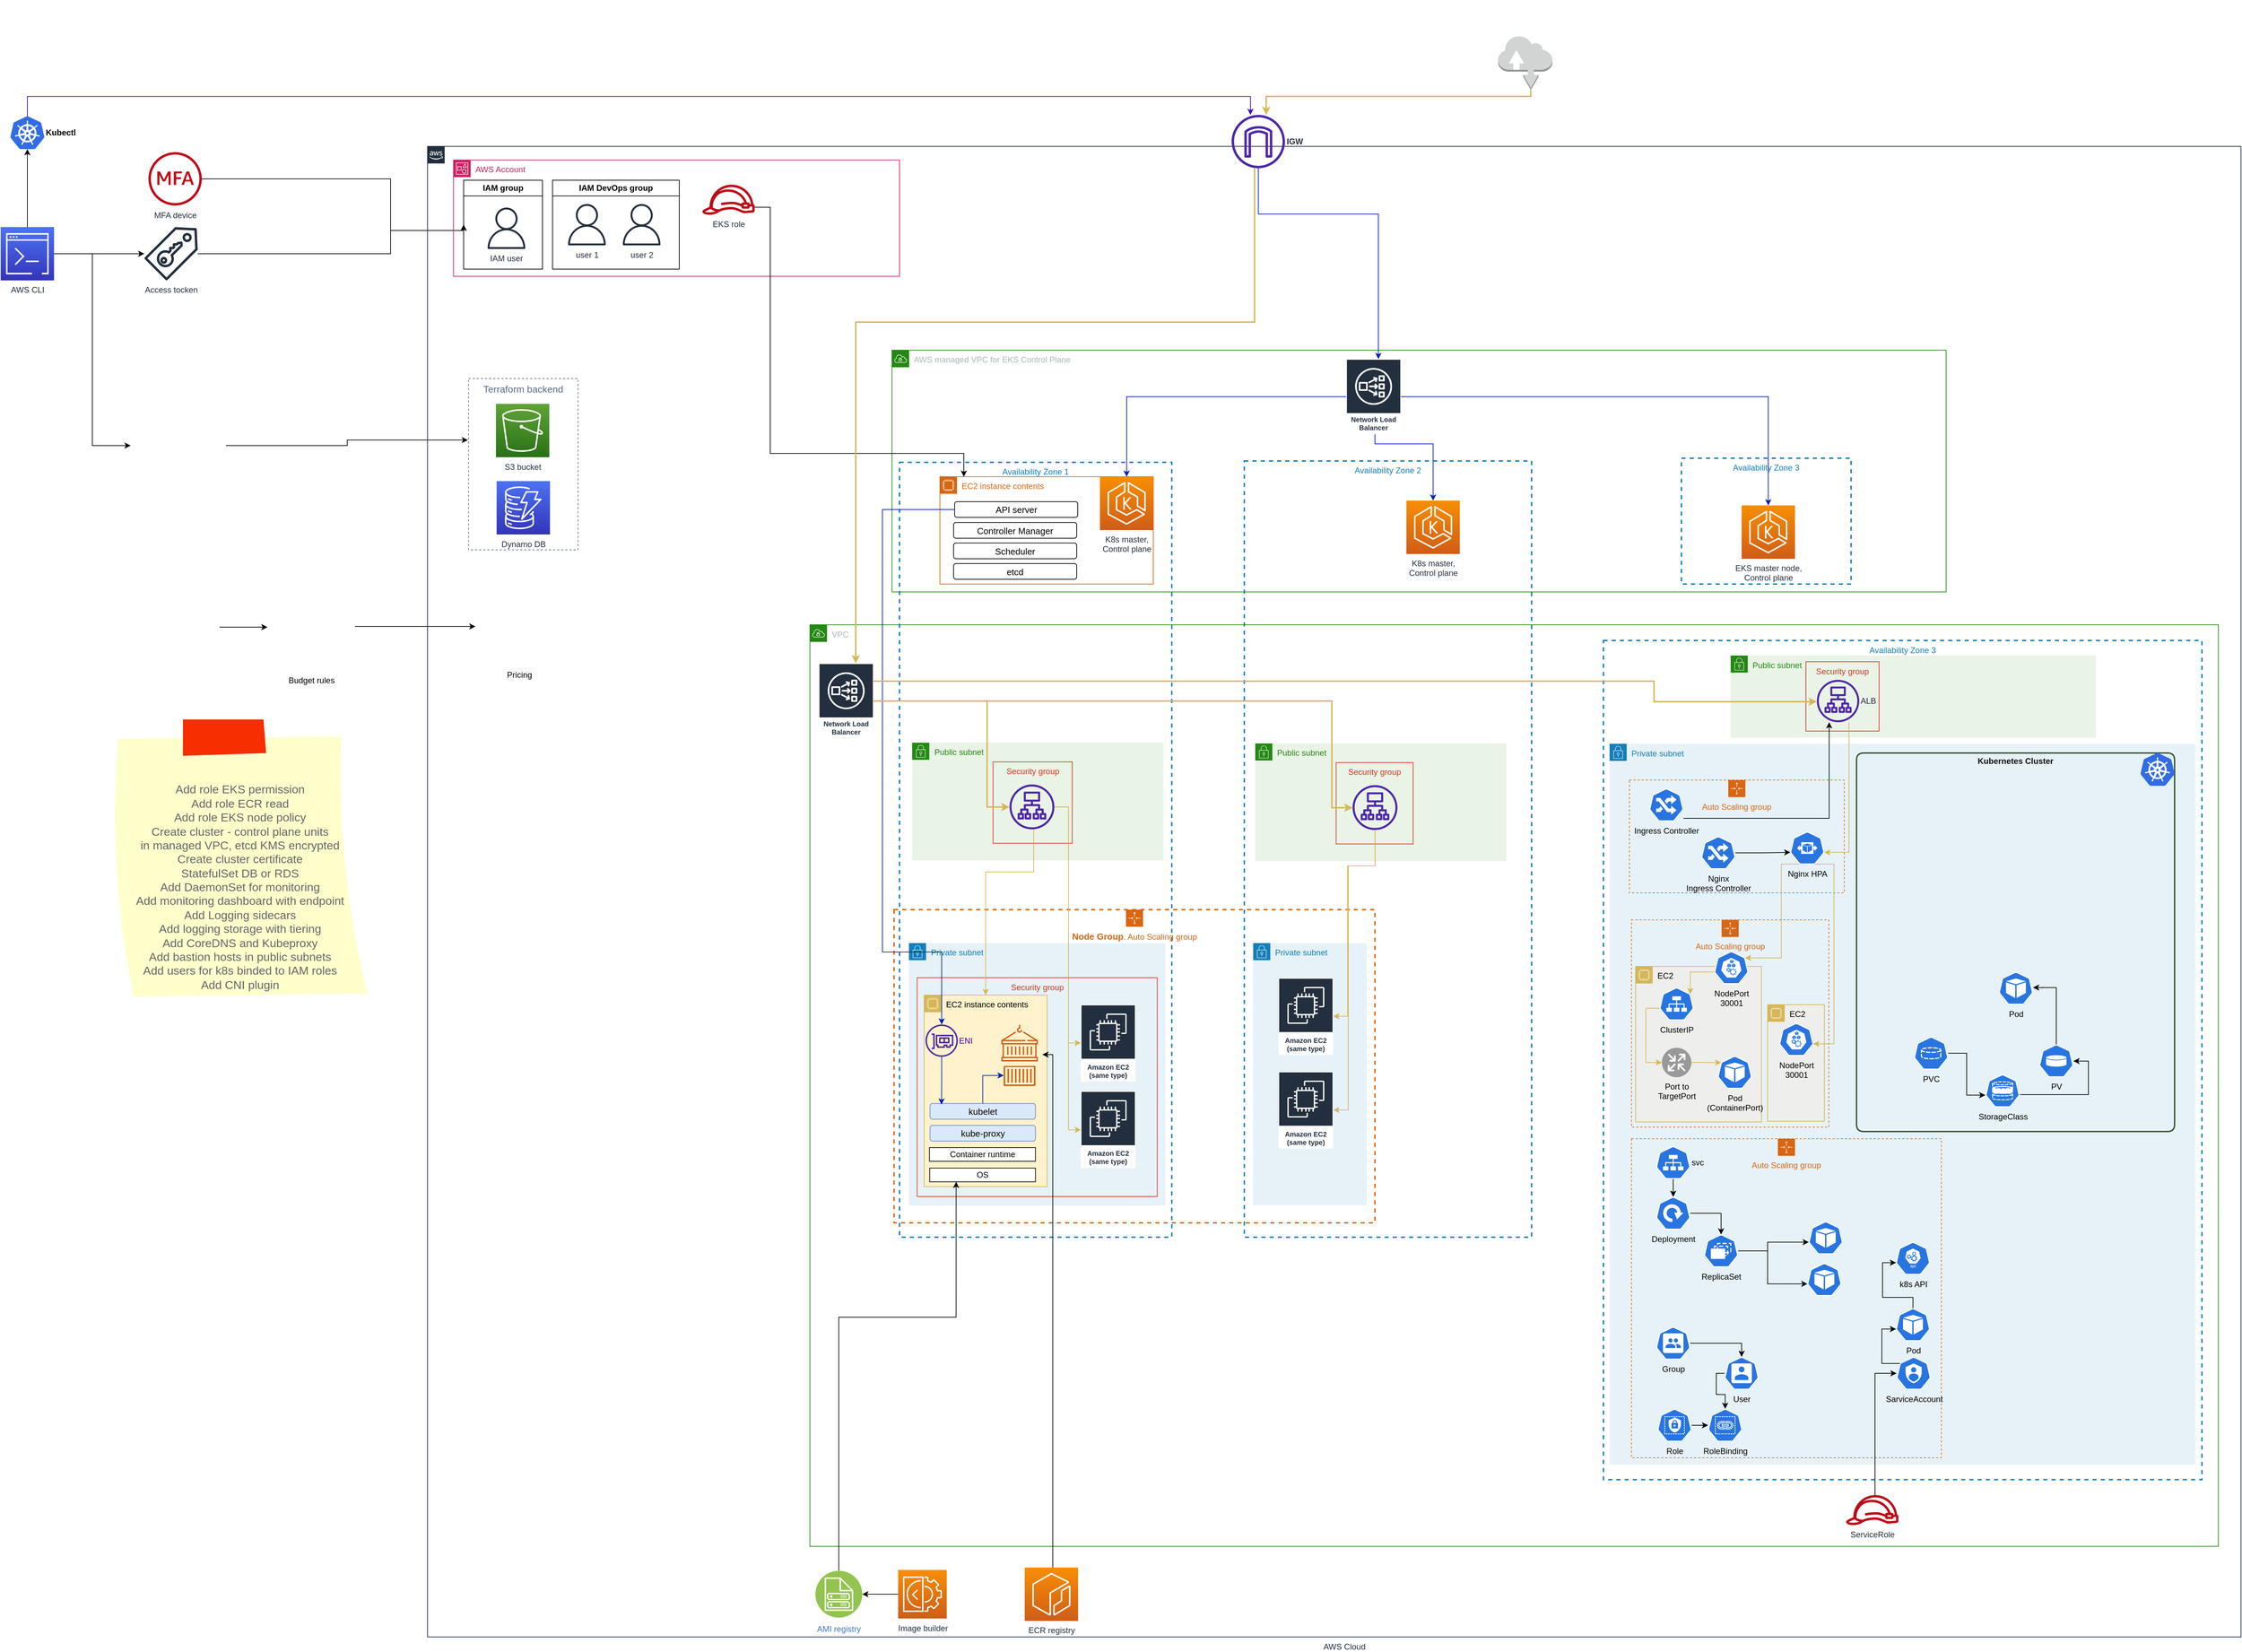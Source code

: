 <mxfile version="21.1.4" type="github">
  <diagram id="Ht1M8jgEwFfnCIfOTk4-" name="Page-1">
    <mxGraphModel dx="1508" dy="1867" grid="0" gridSize="10" guides="1" tooltips="1" connect="1" arrows="1" fold="1" page="0" pageScale="1" pageWidth="1169" pageHeight="827" math="0" shadow="0">
      <root>
        <mxCell id="0" />
        <mxCell id="1" parent="0" />
        <mxCell id="1qa2345JDhDKehQNPxXo-69" style="edgeStyle=orthogonalEdgeStyle;rounded=0;orthogonalLoop=1;jettySize=auto;html=1;" parent="1" source="1qa2345JDhDKehQNPxXo-2" target="1qa2345JDhDKehQNPxXo-64" edge="1">
          <mxGeometry relative="1" as="geometry">
            <mxPoint x="30" y="-641" as="targetPoint" />
          </mxGeometry>
        </mxCell>
        <mxCell id="1qa2345JDhDKehQNPxXo-123" style="edgeStyle=orthogonalEdgeStyle;rounded=0;orthogonalLoop=1;jettySize=auto;html=1;entryX=0;entryY=0.5;entryDx=0;entryDy=0;" parent="1" source="1qa2345JDhDKehQNPxXo-2" target="1qa2345JDhDKehQNPxXo-3" edge="1">
          <mxGeometry relative="1" as="geometry" />
        </mxCell>
        <mxCell id="84fUuEfoQeRxNVpQwfGD-157" value="" style="edgeStyle=orthogonalEdgeStyle;rounded=0;orthogonalLoop=1;jettySize=auto;html=1;" edge="1" parent="1" source="1qa2345JDhDKehQNPxXo-2" target="84fUuEfoQeRxNVpQwfGD-141">
          <mxGeometry relative="1" as="geometry" />
        </mxCell>
        <mxCell id="1qa2345JDhDKehQNPxXo-2" value="AWS CLI" style="sketch=0;points=[[0,0,0],[0.25,0,0],[0.5,0,0],[0.75,0,0],[1,0,0],[0,1,0],[0.25,1,0],[0.5,1,0],[0.75,1,0],[1,1,0],[0,0.25,0],[0,0.5,0],[0,0.75,0],[1,0.25,0],[1,0.5,0],[1,0.75,0]];outlineConnect=0;fontColor=#232F3E;gradientColor=#4D72F3;gradientDirection=north;fillColor=#3334B9;strokeColor=#ffffff;dashed=0;verticalLabelPosition=bottom;verticalAlign=top;align=center;html=1;fontSize=12;fontStyle=0;aspect=fixed;shape=mxgraph.aws4.resourceIcon;resIcon=mxgraph.aws4.command_line_interface;" parent="1" vertex="1">
          <mxGeometry x="-170" y="-680" width="78" height="78" as="geometry" />
        </mxCell>
        <mxCell id="1qa2345JDhDKehQNPxXo-10" style="edgeStyle=orthogonalEdgeStyle;rounded=0;orthogonalLoop=1;jettySize=auto;html=1;entryX=-0.006;entryY=0.359;entryDx=0;entryDy=0;entryPerimeter=0;" parent="1" source="1qa2345JDhDKehQNPxXo-3" target="1qa2345JDhDKehQNPxXo-5" edge="1">
          <mxGeometry relative="1" as="geometry">
            <mxPoint x="270" y="-290" as="targetPoint" />
          </mxGeometry>
        </mxCell>
        <mxCell id="1qa2345JDhDKehQNPxXo-3" value="" style="shape=image;verticalLabelPosition=bottom;labelBackgroundColor=default;verticalAlign=top;aspect=fixed;imageAspect=0;image=https://uploads-ssl.webflow.com/6340ceb04078362242dd4eb9/636131fe1f44d41e7af2eb78_terraform-logo.png;" parent="1" vertex="1">
          <mxGeometry x="20" y="-430" width="139.26" height="139" as="geometry" />
        </mxCell>
        <mxCell id="1qa2345JDhDKehQNPxXo-17" value="" style="edgeStyle=orthogonalEdgeStyle;rounded=0;orthogonalLoop=1;jettySize=auto;html=1;" parent="1" source="1qa2345JDhDKehQNPxXo-4" target="1qa2345JDhDKehQNPxXo-16" edge="1">
          <mxGeometry relative="1" as="geometry" />
        </mxCell>
        <mxCell id="1qa2345JDhDKehQNPxXo-4" value="" style="shape=image;verticalLabelPosition=bottom;labelBackgroundColor=default;verticalAlign=top;aspect=fixed;imageAspect=0;image=https://cdn-icons-png.flaticon.com/512/4341/4341764.png;" parent="1" vertex="1">
          <mxGeometry x="20" y="-160" width="130" height="130" as="geometry" />
        </mxCell>
        <mxCell id="1qa2345JDhDKehQNPxXo-62" style="edgeStyle=orthogonalEdgeStyle;rounded=0;orthogonalLoop=1;jettySize=auto;html=1;" parent="1" source="1qa2345JDhDKehQNPxXo-16" target="1qa2345JDhDKehQNPxXo-61" edge="1">
          <mxGeometry relative="1" as="geometry">
            <Array as="points">
              <mxPoint x="390" y="-96" />
              <mxPoint x="390" y="-96" />
            </Array>
          </mxGeometry>
        </mxCell>
        <mxCell id="1qa2345JDhDKehQNPxXo-16" value="Budget rules" style="shape=image;html=1;verticalAlign=top;verticalLabelPosition=bottom;labelBackgroundColor=#ffffff;imageAspect=0;aspect=fixed;image=https://cdn1.iconfinder.com/data/icons/competitive-strategy-and-corporate-training/512/698_Balance_budget_diagram_financial_graph_bank_banking_money_business-128.png" parent="1" vertex="1">
          <mxGeometry x="220" y="-159" width="128" height="128" as="geometry" />
        </mxCell>
        <mxCell id="1qa2345JDhDKehQNPxXo-65" style="edgeStyle=orthogonalEdgeStyle;rounded=0;orthogonalLoop=1;jettySize=auto;html=1;entryX=0;entryY=0.5;entryDx=0;entryDy=0;" parent="1" source="1qa2345JDhDKehQNPxXo-19" target="1qa2345JDhDKehQNPxXo-21" edge="1">
          <mxGeometry relative="1" as="geometry">
            <Array as="points">
              <mxPoint x="400" y="-750" />
              <mxPoint x="400" y="-675" />
            </Array>
          </mxGeometry>
        </mxCell>
        <mxCell id="1qa2345JDhDKehQNPxXo-19" value="MFA device" style="sketch=0;outlineConnect=0;fontColor=#232F3E;gradientColor=none;fillColor=#BF0816;strokeColor=none;dashed=0;verticalLabelPosition=bottom;verticalAlign=top;align=center;html=1;fontSize=12;fontStyle=0;aspect=fixed;pointerEvents=1;shape=mxgraph.aws4.mfa_token;" parent="1" vertex="1">
          <mxGeometry x="46.0" y="-789.5" width="78" height="78" as="geometry" />
        </mxCell>
        <mxCell id="84fUuEfoQeRxNVpQwfGD-151" style="edgeStyle=orthogonalEdgeStyle;rounded=0;orthogonalLoop=1;jettySize=auto;html=1;exitX=0.6;exitY=1;exitDx=0;exitDy=0;exitPerimeter=0;fillColor=#fff2cc;strokeColor=#d6b656;strokeWidth=2;" edge="1" parent="1" source="1qa2345JDhDKehQNPxXo-22" target="84fUuEfoQeRxNVpQwfGD-78">
          <mxGeometry relative="1" as="geometry">
            <Array as="points">
              <mxPoint x="2067" y="-871" />
              <mxPoint x="1680" y="-871" />
            </Array>
          </mxGeometry>
        </mxCell>
        <mxCell id="1qa2345JDhDKehQNPxXo-22" value="" style="outlineConnect=0;dashed=0;verticalLabelPosition=bottom;verticalAlign=top;align=center;html=1;shape=mxgraph.aws3.internet;fillColor=#D2D3D3;gradientColor=none;" parent="1" vertex="1">
          <mxGeometry x="2019" y="-960" width="79.5" height="79.5" as="geometry" />
        </mxCell>
        <mxCell id="1qa2345JDhDKehQNPxXo-66" style="edgeStyle=orthogonalEdgeStyle;rounded=0;orthogonalLoop=1;jettySize=auto;html=1;entryX=0;entryY=0.5;entryDx=0;entryDy=0;" parent="1" source="1qa2345JDhDKehQNPxXo-64" target="1qa2345JDhDKehQNPxXo-21" edge="1">
          <mxGeometry relative="1" as="geometry">
            <Array as="points">
              <mxPoint x="400" y="-641" />
              <mxPoint x="400" y="-675" />
            </Array>
          </mxGeometry>
        </mxCell>
        <mxCell id="1qa2345JDhDKehQNPxXo-64" value="Access tocken" style="sketch=0;outlineConnect=0;fontColor=#232F3E;gradientColor=none;fillColor=#232F3D;strokeColor=none;dashed=0;verticalLabelPosition=bottom;verticalAlign=top;align=center;html=1;fontSize=12;fontStyle=0;aspect=fixed;pointerEvents=1;shape=mxgraph.aws4.saml_token;" parent="1" vertex="1">
          <mxGeometry x="40" y="-680" width="78" height="78" as="geometry" />
        </mxCell>
        <mxCell id="1qa2345JDhDKehQNPxXo-67" value="&lt;div&gt;&lt;br&gt;&lt;/div&gt;&lt;div&gt;&lt;br&gt;&lt;/div&gt;&lt;div&gt;&lt;br&gt;&lt;/div&gt;&lt;div&gt;&lt;br&gt;&lt;/div&gt;&lt;div&gt;Add role EKS permission&lt;/div&gt;&lt;div&gt;Add role ECR read&lt;/div&gt;&lt;div&gt;Add role EKS node policy&lt;/div&gt;&lt;div&gt;Create cluster - control plane units &lt;br&gt;&lt;/div&gt;&lt;div&gt;in managed VPC, etcd KMS encrypted&lt;/div&gt;&lt;div&gt;Create cluster certificate&lt;br&gt;&lt;/div&gt;&lt;div&gt;StatefulSet DB or RDS&lt;br&gt;&lt;/div&gt;&lt;div&gt;Add DaemonSet for monitoring&lt;/div&gt;&lt;div&gt;Add monitoring dashboard with endpoint&lt;br&gt;&lt;/div&gt;&lt;div&gt;Add Logging sidecars&lt;/div&gt;&lt;div&gt;Add logging storage with tiering&lt;/div&gt;&lt;div&gt;Add CoreDNS and Kubeproxy&lt;/div&gt;&lt;div&gt;Add bastion hosts in public subnets&lt;br&gt;&lt;/div&gt;&lt;div&gt;Add users for k8s binded to IAM roles&lt;/div&gt;&lt;div&gt;Add CNI plugin&lt;br&gt;&lt;/div&gt;" style="strokeWidth=1;shadow=0;align=center;html=1;shape=mxgraph.mockup.text.stickyNote2;fontColor=#666666;mainText=;fontSize=17;whiteSpace=wrap;fillColor=#ffffcc;strokeColor=#F62E00;noLabel=0;" parent="1" vertex="1">
          <mxGeometry x="-10" y="40" width="380" height="409" as="geometry" />
        </mxCell>
        <mxCell id="84fUuEfoQeRxNVpQwfGD-35" value="" style="group;movable=0;deletable=0;" vertex="1" connectable="0" parent="1">
          <mxGeometry x="454" y="-798" width="2651" height="2179.5" as="geometry" />
        </mxCell>
        <mxCell id="1qa2345JDhDKehQNPxXo-116" value="Availability Zone 2" style="fillColor=none;strokeColor=#147EBA;dashed=1;verticalAlign=top;fontStyle=0;fontColor=#147EBA;whiteSpace=wrap;html=1;strokeWidth=2;" parent="84fUuEfoQeRxNVpQwfGD-35" vertex="1">
          <mxGeometry x="1194" y="460" width="420" height="1135" as="geometry" />
        </mxCell>
        <mxCell id="UEzPUAAOIrF-is8g5C7q-175" value="AWS Cloud" style="points=[[0,0],[0.25,0],[0.5,0],[0.75,0],[1,0],[1,0.25],[1,0.5],[1,0.75],[1,1],[0.75,1],[0.5,1],[0.25,1],[0,1],[0,0.75],[0,0.5],[0,0.25]];outlineConnect=0;gradientColor=none;html=1;whiteSpace=wrap;fontSize=12;fontStyle=0;shape=mxgraph.aws4.group;grIcon=mxgraph.aws4.group_aws_cloud_alt;strokeColor=#232F3E;fillColor=none;verticalAlign=top;align=center;spacingLeft=30;fontColor=#232F3E;dashed=0;labelBackgroundColor=#ffffff;container=0;pointerEvents=0;collapsible=0;recursiveResize=0;labelPosition=center;verticalLabelPosition=bottom;" parent="84fUuEfoQeRxNVpQwfGD-35" vertex="1">
          <mxGeometry width="2651" height="2179.5" as="geometry" />
        </mxCell>
        <mxCell id="1qa2345JDhDKehQNPxXo-5" value="&lt;font style=&quot;font-size: 14px;&quot;&gt;Terraform backend&lt;/font&gt;" style="fillColor=none;strokeColor=#5A6C86;dashed=1;verticalAlign=top;fontStyle=0;fontColor=#5A6C86;whiteSpace=wrap;html=1;" parent="84fUuEfoQeRxNVpQwfGD-35" vertex="1">
          <mxGeometry x="60" y="339.5" width="160" height="250.5" as="geometry" />
        </mxCell>
        <mxCell id="1qa2345JDhDKehQNPxXo-6" value="&lt;div&gt;Dynamo DB&lt;/div&gt;" style="sketch=0;points=[[0,0,0],[0.25,0,0],[0.5,0,0],[0.75,0,0],[1,0,0],[0,1,0],[0.25,1,0],[0.5,1,0],[0.75,1,0],[1,1,0],[0,0.25,0],[0,0.5,0],[0,0.75,0],[1,0.25,0],[1,0.5,0],[1,0.75,0]];outlineConnect=0;fontColor=#232F3E;gradientColor=#4D72F3;gradientDirection=north;fillColor=#3334B9;strokeColor=#ffffff;dashed=0;verticalLabelPosition=bottom;verticalAlign=top;align=center;html=1;fontSize=12;fontStyle=0;aspect=fixed;shape=mxgraph.aws4.resourceIcon;resIcon=mxgraph.aws4.dynamodb;" parent="84fUuEfoQeRxNVpQwfGD-35" vertex="1">
          <mxGeometry x="101" y="489.5" width="78" height="78" as="geometry" />
        </mxCell>
        <mxCell id="1qa2345JDhDKehQNPxXo-9" value="S3 bucket" style="sketch=0;points=[[0,0,0],[0.25,0,0],[0.5,0,0],[0.75,0,0],[1,0,0],[0,1,0],[0.25,1,0],[0.5,1,0],[0.75,1,0],[1,1,0],[0,0.25,0],[0,0.5,0],[0,0.75,0],[1,0.25,0],[1,0.5,0],[1,0.75,0]];outlineConnect=0;fontColor=#232F3E;gradientColor=#60A337;gradientDirection=north;fillColor=#277116;strokeColor=#ffffff;dashed=0;verticalLabelPosition=bottom;verticalAlign=top;align=center;html=1;fontSize=12;fontStyle=0;aspect=fixed;shape=mxgraph.aws4.resourceIcon;resIcon=mxgraph.aws4.s3;" parent="84fUuEfoQeRxNVpQwfGD-35" vertex="1">
          <mxGeometry x="100" y="376.5" width="78" height="78" as="geometry" />
        </mxCell>
        <mxCell id="1qa2345JDhDKehQNPxXo-12" value="AWS Account" style="points=[[0,0],[0.25,0],[0.5,0],[0.75,0],[1,0],[1,0.25],[1,0.5],[1,0.75],[1,1],[0.75,1],[0.5,1],[0.25,1],[0,1],[0,0.75],[0,0.5],[0,0.25]];outlineConnect=0;gradientColor=none;html=1;whiteSpace=wrap;fontSize=12;fontStyle=0;container=1;pointerEvents=0;collapsible=0;recursiveResize=0;shape=mxgraph.aws4.group;grIcon=mxgraph.aws4.group_account;strokeColor=#CD2264;fillColor=none;verticalAlign=top;align=left;spacingLeft=30;fontColor=#CD2264;dashed=0;" parent="84fUuEfoQeRxNVpQwfGD-35" vertex="1">
          <mxGeometry x="38" y="20" width="652" height="170" as="geometry" />
        </mxCell>
        <mxCell id="1qa2345JDhDKehQNPxXo-21" value="IAM group" style="swimlane;whiteSpace=wrap;html=1;" parent="1qa2345JDhDKehQNPxXo-12" vertex="1">
          <mxGeometry x="14.75" y="29.5" width="115.25" height="130" as="geometry" />
        </mxCell>
        <mxCell id="1qa2345JDhDKehQNPxXo-11" value="IAM user" style="sketch=0;outlineConnect=0;fontColor=#232F3E;gradientColor=none;fillColor=#232F3D;strokeColor=none;dashed=0;verticalLabelPosition=bottom;verticalAlign=top;align=center;html=1;fontSize=12;fontStyle=0;aspect=fixed;pointerEvents=1;shape=mxgraph.aws4.user;" parent="1qa2345JDhDKehQNPxXo-21" vertex="1">
          <mxGeometry x="32.38" y="40" width="60.5" height="60.5" as="geometry" />
        </mxCell>
        <mxCell id="1qa2345JDhDKehQNPxXo-120" value="IAM DevOps group" style="swimlane;whiteSpace=wrap;html=1;" parent="1qa2345JDhDKehQNPxXo-12" vertex="1">
          <mxGeometry x="144.75" y="29.5" width="185.25" height="130" as="geometry" />
        </mxCell>
        <mxCell id="1qa2345JDhDKehQNPxXo-121" value="user 1" style="sketch=0;outlineConnect=0;fontColor=#232F3E;gradientColor=none;fillColor=#232F3D;strokeColor=none;dashed=0;verticalLabelPosition=bottom;verticalAlign=top;align=center;html=1;fontSize=12;fontStyle=0;aspect=fixed;pointerEvents=1;shape=mxgraph.aws4.user;" parent="1qa2345JDhDKehQNPxXo-120" vertex="1">
          <mxGeometry x="20.0" y="34.75" width="60.5" height="60.5" as="geometry" />
        </mxCell>
        <mxCell id="1qa2345JDhDKehQNPxXo-122" value="user 2" style="sketch=0;outlineConnect=0;fontColor=#232F3E;gradientColor=none;fillColor=#232F3D;strokeColor=none;dashed=0;verticalLabelPosition=bottom;verticalAlign=top;align=center;html=1;fontSize=12;fontStyle=0;aspect=fixed;pointerEvents=1;shape=mxgraph.aws4.user;" parent="1qa2345JDhDKehQNPxXo-120" vertex="1">
          <mxGeometry x="100" y="34.75" width="60.5" height="60.5" as="geometry" />
        </mxCell>
        <mxCell id="1qa2345JDhDKehQNPxXo-15" value="VPC" style="points=[[0,0],[0.25,0],[0.5,0],[0.75,0],[1,0],[1,0.25],[1,0.5],[1,0.75],[1,1],[0.75,1],[0.5,1],[0.25,1],[0,1],[0,0.75],[0,0.5],[0,0.25]];outlineConnect=0;gradientColor=none;html=1;whiteSpace=wrap;fontSize=12;fontStyle=0;container=0;pointerEvents=0;collapsible=0;recursiveResize=0;shape=mxgraph.aws4.group;grIcon=mxgraph.aws4.group_vpc;strokeColor=#248814;fillColor=none;verticalAlign=top;align=left;spacingLeft=30;fontColor=#AAB7B8;dashed=0;deletable=0;movable=0;" parent="84fUuEfoQeRxNVpQwfGD-35" vertex="1">
          <mxGeometry x="559" y="699.5" width="2059" height="1347.5" as="geometry" />
        </mxCell>
        <mxCell id="84fUuEfoQeRxNVpQwfGD-2" value="Availability Zone 3" style="fillColor=none;strokeColor=#147EBA;dashed=1;verticalAlign=top;fontStyle=0;fontColor=#147EBA;whiteSpace=wrap;html=1;strokeWidth=2;" vertex="1" parent="1qa2345JDhDKehQNPxXo-15">
          <mxGeometry x="1160" y="23" width="875" height="1227" as="geometry" />
        </mxCell>
        <mxCell id="84fUuEfoQeRxNVpQwfGD-7" value="&lt;div&gt;EKS master node,&lt;br&gt;&lt;/div&gt;&lt;div&gt;Control plane&lt;/div&gt;" style="sketch=0;points=[[0,0,0],[0.25,0,0],[0.5,0,0],[0.75,0,0],[1,0,0],[0,1,0],[0.25,1,0],[0.5,1,0],[0.75,1,0],[1,1,0],[0,0.25,0],[0,0.5,0],[0,0.75,0],[1,0.25,0],[1,0.5,0],[1,0.75,0]];outlineConnect=0;fontColor=#232F3E;gradientColor=#F78E04;gradientDirection=north;fillColor=#D05C17;strokeColor=#ffffff;dashed=0;verticalLabelPosition=bottom;verticalAlign=top;align=center;html=1;fontSize=12;fontStyle=0;aspect=fixed;shape=mxgraph.aws4.resourceIcon;resIcon=mxgraph.aws4.eks;" vertex="1" parent="1qa2345JDhDKehQNPxXo-15">
          <mxGeometry x="1362" y="-174.5" width="78" height="78" as="geometry" />
        </mxCell>
        <mxCell id="84fUuEfoQeRxNVpQwfGD-131" value="Public subnet" style="points=[[0,0],[0.25,0],[0.5,0],[0.75,0],[1,0],[1,0.25],[1,0.5],[1,0.75],[1,1],[0.75,1],[0.5,1],[0.25,1],[0,1],[0,0.75],[0,0.5],[0,0.25]];outlineConnect=0;gradientColor=none;html=1;whiteSpace=wrap;fontSize=12;fontStyle=0;container=1;pointerEvents=0;collapsible=0;recursiveResize=0;shape=mxgraph.aws4.group;grIcon=mxgraph.aws4.group_security_group;grStroke=0;strokeColor=#248814;fillColor=#E9F3E6;verticalAlign=top;align=left;spacingLeft=30;fontColor=#248814;dashed=0;" vertex="1" parent="1qa2345JDhDKehQNPxXo-15">
          <mxGeometry x="651" y="173.5" width="367" height="172" as="geometry" />
        </mxCell>
        <mxCell id="84fUuEfoQeRxNVpQwfGD-132" value="Security group" style="fillColor=none;strokeColor=#DD3522;verticalAlign=top;fontStyle=0;fontColor=#DD3522;whiteSpace=wrap;html=1;" vertex="1" parent="1qa2345JDhDKehQNPxXo-15">
          <mxGeometry x="769.235" y="201.5" width="112.559" height="119" as="geometry" />
        </mxCell>
        <mxCell id="84fUuEfoQeRxNVpQwfGD-133" value="" style="sketch=0;outlineConnect=0;fontColor=#232F3E;gradientColor=none;fillColor=#4D27AA;strokeColor=none;dashed=0;verticalLabelPosition=bottom;verticalAlign=top;align=center;html=1;fontSize=12;fontStyle=0;aspect=fixed;pointerEvents=1;shape=mxgraph.aws4.application_load_balancer;" vertex="1" parent="1qa2345JDhDKehQNPxXo-15">
          <mxGeometry x="793.255" y="234.5" width="65.656" height="65.656" as="geometry" />
        </mxCell>
        <mxCell id="84fUuEfoQeRxNVpQwfGD-169" value="Private subnet" style="points=[[0,0],[0.25,0],[0.5,0],[0.75,0],[1,0],[1,0.25],[1,0.5],[1,0.75],[1,1],[0.75,1],[0.5,1],[0.25,1],[0,1],[0,0.75],[0,0.5],[0,0.25]];outlineConnect=0;gradientColor=none;html=1;whiteSpace=wrap;fontSize=12;fontStyle=0;container=1;pointerEvents=0;collapsible=0;recursiveResize=0;shape=mxgraph.aws4.group;grIcon=mxgraph.aws4.group_security_group;grStroke=0;strokeColor=#147EBA;fillColor=#E6F2F8;verticalAlign=top;align=left;spacingLeft=30;fontColor=#147EBA;dashed=0;" vertex="1" parent="1qa2345JDhDKehQNPxXo-15">
          <mxGeometry x="1169" y="174" width="856" height="1054" as="geometry" />
        </mxCell>
        <mxCell id="84fUuEfoQeRxNVpQwfGD-170" value="Auto Scaling group" style="points=[[0,0],[0.25,0],[0.5,0],[0.75,0],[1,0],[1,0.25],[1,0.5],[1,0.75],[1,1],[0.75,1],[0.5,1],[0.25,1],[0,1],[0,0.75],[0,0.5],[0,0.25]];outlineConnect=0;gradientColor=none;html=1;whiteSpace=wrap;fontSize=12;fontStyle=0;container=1;pointerEvents=0;collapsible=0;recursiveResize=0;shape=mxgraph.aws4.groupCenter;grIcon=mxgraph.aws4.group_auto_scaling_group;grStroke=1;strokeColor=#D86613;fillColor=none;verticalAlign=top;align=center;fontColor=#D86613;dashed=1;spacingTop=25;" vertex="1" parent="84fUuEfoQeRxNVpQwfGD-169">
          <mxGeometry x="29" y="53" width="314" height="165" as="geometry" />
        </mxCell>
        <mxCell id="84fUuEfoQeRxNVpQwfGD-175" value="Public subnet" style="points=[[0,0],[0.25,0],[0.5,0],[0.75,0],[1,0],[1,0.25],[1,0.5],[1,0.75],[1,1],[0.75,1],[0.5,1],[0.25,1],[0,1],[0,0.75],[0,0.5],[0,0.25]];outlineConnect=0;gradientColor=none;html=1;whiteSpace=wrap;fontSize=12;fontStyle=0;container=1;pointerEvents=0;collapsible=0;recursiveResize=0;shape=mxgraph.aws4.group;grIcon=mxgraph.aws4.group_security_group;grStroke=0;strokeColor=#248814;fillColor=#E9F3E6;verticalAlign=top;align=left;spacingLeft=30;fontColor=#248814;dashed=0;" vertex="1" parent="1qa2345JDhDKehQNPxXo-15">
          <mxGeometry x="1346" y="45" width="534" height="120" as="geometry" />
        </mxCell>
        <mxCell id="84fUuEfoQeRxNVpQwfGD-188" value="Security group" style="fillColor=none;strokeColor=#DD3522;verticalAlign=top;fontStyle=0;fontColor=#DD3522;whiteSpace=wrap;html=1;" vertex="1" parent="84fUuEfoQeRxNVpQwfGD-175">
          <mxGeometry x="110" y="9" width="107" height="101.5" as="geometry" />
        </mxCell>
        <mxCell id="84fUuEfoQeRxNVpQwfGD-173" value="ALB" style="sketch=0;outlineConnect=0;fontColor=#232F3E;gradientColor=none;fillColor=#4D27AA;strokeColor=none;dashed=0;verticalLabelPosition=middle;verticalAlign=middle;align=left;html=1;fontSize=12;fontStyle=0;aspect=fixed;pointerEvents=1;shape=mxgraph.aws4.application_load_balancer;labelPosition=right;" vertex="1" parent="84fUuEfoQeRxNVpQwfGD-175">
          <mxGeometry x="126" y="35.5" width="62" height="62" as="geometry" />
        </mxCell>
        <mxCell id="84fUuEfoQeRxNVpQwfGD-179" style="edgeStyle=orthogonalEdgeStyle;rounded=0;orthogonalLoop=1;jettySize=auto;html=1;" edge="1" parent="1qa2345JDhDKehQNPxXo-15" source="84fUuEfoQeRxNVpQwfGD-178" target="84fUuEfoQeRxNVpQwfGD-173">
          <mxGeometry relative="1" as="geometry">
            <Array as="points">
              <mxPoint x="1490" y="283" />
            </Array>
          </mxGeometry>
        </mxCell>
        <mxCell id="84fUuEfoQeRxNVpQwfGD-181" style="edgeStyle=orthogonalEdgeStyle;rounded=0;orthogonalLoop=1;jettySize=auto;html=1;entryX=0.995;entryY=0.63;entryDx=0;entryDy=0;entryPerimeter=0;fillColor=#fff2cc;strokeColor=#d6b656;strokeWidth=1;" edge="1" parent="1qa2345JDhDKehQNPxXo-15" source="84fUuEfoQeRxNVpQwfGD-173" target="84fUuEfoQeRxNVpQwfGD-180">
          <mxGeometry relative="1" as="geometry">
            <Array as="points">
              <mxPoint x="1519" y="333" />
            </Array>
          </mxGeometry>
        </mxCell>
        <mxCell id="84fUuEfoQeRxNVpQwfGD-247" style="edgeStyle=orthogonalEdgeStyle;rounded=0;orthogonalLoop=1;jettySize=auto;html=1;exitX=0.28;exitY=0.99;exitDx=0;exitDy=0;exitPerimeter=0;entryX=0.9;entryY=0.2;entryDx=0;entryDy=0;entryPerimeter=0;fillColor=#fff2cc;strokeColor=#d6b656;strokeWidth=1;" edge="1" parent="1qa2345JDhDKehQNPxXo-15" source="84fUuEfoQeRxNVpQwfGD-180" target="84fUuEfoQeRxNVpQwfGD-218">
          <mxGeometry relative="1" as="geometry">
            <Array as="points">
              <mxPoint x="1420" y="350" />
              <mxPoint x="1420" y="487" />
            </Array>
          </mxGeometry>
        </mxCell>
        <mxCell id="84fUuEfoQeRxNVpQwfGD-180" value="Nginx HPA" style="sketch=0;html=1;dashed=0;whitespace=wrap;fillColor=#2875E2;strokeColor=#ffffff;points=[[0.005,0.63,0],[0.1,0.2,0],[0.9,0.2,0],[0.5,0,0],[0.995,0.63,0],[0.72,0.99,0],[0.5,1,0],[0.28,0.99,0]];verticalLabelPosition=bottom;align=center;verticalAlign=top;shape=mxgraph.kubernetes.icon;prIcon=hpa" vertex="1" parent="1qa2345JDhDKehQNPxXo-15">
          <mxGeometry x="1433" y="302.5" width="50" height="48" as="geometry" />
        </mxCell>
        <mxCell id="84fUuEfoQeRxNVpQwfGD-178" value="&lt;div&gt;Ingress Controller&lt;br&gt;&lt;/div&gt;" style="sketch=0;html=1;dashed=0;whitespace=wrap;fillColor=#2875E2;strokeColor=#ffffff;points=[[0.005,0.63,0],[0.1,0.2,0],[0.9,0.2,0],[0.5,0,0],[0.995,0.63,0],[0.72,0.99,0],[0.5,1,0],[0.28,0.99,0]];verticalLabelPosition=bottom;align=center;verticalAlign=top;shape=mxgraph.kubernetes.icon;prIcon=ing" vertex="1" parent="1qa2345JDhDKehQNPxXo-15">
          <mxGeometry x="1227" y="239.5" width="50" height="48" as="geometry" />
        </mxCell>
        <mxCell id="84fUuEfoQeRxNVpQwfGD-171" value="Auto Scaling group" style="points=[[0,0],[0.25,0],[0.5,0],[0.75,0],[1,0],[1,0.25],[1,0.5],[1,0.75],[1,1],[0.75,1],[0.5,1],[0.25,1],[0,1],[0,0.75],[0,0.5],[0,0.25]];outlineConnect=0;gradientColor=none;html=1;whiteSpace=wrap;fontSize=12;fontStyle=0;container=1;pointerEvents=0;collapsible=0;recursiveResize=0;shape=mxgraph.aws4.groupCenter;grIcon=mxgraph.aws4.group_auto_scaling_group;grStroke=1;strokeColor=#D86613;fillColor=none;verticalAlign=top;align=center;fontColor=#D86613;dashed=1;spacingTop=25;" vertex="1" parent="1qa2345JDhDKehQNPxXo-15">
          <mxGeometry x="1201" y="431.5" width="288.5" height="303" as="geometry" />
        </mxCell>
        <mxCell id="84fUuEfoQeRxNVpQwfGD-242" value="EC2" style="points=[[0,0],[0.25,0],[0.5,0],[0.75,0],[1,0],[1,0.25],[1,0.5],[1,0.75],[1,1],[0.75,1],[0.5,1],[0.25,1],[0,1],[0,0.75],[0,0.5],[0,0.25]];outlineConnect=0;html=1;whiteSpace=wrap;fontSize=12;fontStyle=0;container=0;pointerEvents=0;collapsible=0;recursiveResize=0;shape=mxgraph.aws4.group;grIcon=mxgraph.aws4.group_ec2_instance_contents;strokeColor=#d6b656;fillColor=#eeeeec;verticalAlign=top;align=left;spacingLeft=30;dashed=0;" vertex="1" parent="84fUuEfoQeRxNVpQwfGD-171">
          <mxGeometry x="199" y="124" width="83" height="170.5" as="geometry" />
        </mxCell>
        <mxCell id="84fUuEfoQeRxNVpQwfGD-189" value="Nginx&lt;br&gt;&lt;div&gt;Ingress Controller&lt;br&gt;&lt;/div&gt;" style="sketch=0;html=1;dashed=0;whitespace=wrap;fillColor=#2875E2;strokeColor=#ffffff;points=[[0.005,0.63,0],[0.1,0.2,0],[0.9,0.2,0],[0.5,0,0],[0.995,0.63,0],[0.72,0.99,0],[0.5,1,0],[0.28,0.99,0]];verticalLabelPosition=bottom;align=center;verticalAlign=top;shape=mxgraph.kubernetes.icon;prIcon=ing" vertex="1" parent="1qa2345JDhDKehQNPxXo-15">
          <mxGeometry x="1303" y="309.5" width="50" height="48" as="geometry" />
        </mxCell>
        <mxCell id="84fUuEfoQeRxNVpQwfGD-190" style="edgeStyle=orthogonalEdgeStyle;rounded=0;orthogonalLoop=1;jettySize=auto;html=1;entryX=0.005;entryY=0.63;entryDx=0;entryDy=0;entryPerimeter=0;" edge="1" parent="1qa2345JDhDKehQNPxXo-15" source="84fUuEfoQeRxNVpQwfGD-189" target="84fUuEfoQeRxNVpQwfGD-180">
          <mxGeometry relative="1" as="geometry" />
        </mxCell>
        <mxCell id="84fUuEfoQeRxNVpQwfGD-186" value="EC2" style="points=[[0,0],[0.25,0],[0.5,0],[0.75,0],[1,0],[1,0.25],[1,0.5],[1,0.75],[1,1],[0.75,1],[0.5,1],[0.25,1],[0,1],[0,0.75],[0,0.5],[0,0.25]];outlineConnect=0;html=1;whiteSpace=wrap;fontSize=12;fontStyle=0;container=0;pointerEvents=0;collapsible=0;recursiveResize=0;shape=mxgraph.aws4.group;grIcon=mxgraph.aws4.group_ec2_instance_contents;strokeColor=#d6b656;fillColor=#eeeeec;verticalAlign=top;align=left;spacingLeft=30;dashed=0;" vertex="1" parent="1qa2345JDhDKehQNPxXo-15">
          <mxGeometry x="1207" y="499.5" width="184" height="227.5" as="geometry" />
        </mxCell>
        <mxCell id="84fUuEfoQeRxNVpQwfGD-194" value="" style="sketch=0;html=1;dashed=0;whitespace=wrap;fillColor=#2875E2;strokeColor=#ffffff;points=[[0.005,0.63,0],[0.1,0.2,0],[0.9,0.2,0],[0.5,0,0],[0.995,0.63,0],[0.72,0.99,0],[0.5,1,0],[0.28,0.99,0]];verticalLabelPosition=bottom;align=center;verticalAlign=top;shape=mxgraph.kubernetes.icon;prIcon=pod" vertex="1" parent="1qa2345JDhDKehQNPxXo-15">
          <mxGeometry x="1460" y="872.5" width="50" height="48" as="geometry" />
        </mxCell>
        <mxCell id="84fUuEfoQeRxNVpQwfGD-199" style="edgeStyle=orthogonalEdgeStyle;rounded=0;orthogonalLoop=1;jettySize=auto;html=1;entryX=0.5;entryY=0;entryDx=0;entryDy=0;entryPerimeter=0;" edge="1" parent="1qa2345JDhDKehQNPxXo-15" source="84fUuEfoQeRxNVpQwfGD-196" target="84fUuEfoQeRxNVpQwfGD-192">
          <mxGeometry relative="1" as="geometry" />
        </mxCell>
        <mxCell id="84fUuEfoQeRxNVpQwfGD-196" value="Group" style="sketch=0;html=1;dashed=0;whitespace=wrap;fillColor=#2875E2;strokeColor=#ffffff;points=[[0.005,0.63,0],[0.1,0.2,0],[0.9,0.2,0],[0.5,0,0],[0.995,0.63,0],[0.72,0.99,0],[0.5,1,0],[0.28,0.99,0]];verticalLabelPosition=bottom;align=center;verticalAlign=top;shape=mxgraph.kubernetes.icon;prIcon=group" vertex="1" parent="1qa2345JDhDKehQNPxXo-15">
          <mxGeometry x="1237" y="1026.5" width="50" height="48" as="geometry" />
        </mxCell>
        <mxCell id="84fUuEfoQeRxNVpQwfGD-182" value="Auto Scaling group" style="points=[[0,0],[0.25,0],[0.5,0],[0.75,0],[1,0],[1,0.25],[1,0.5],[1,0.75],[1,1],[0.75,1],[0.5,1],[0.25,1],[0,1],[0,0.75],[0,0.5],[0,0.25]];outlineConnect=0;gradientColor=none;html=1;whiteSpace=wrap;fontSize=12;fontStyle=0;container=1;pointerEvents=0;collapsible=0;recursiveResize=0;shape=mxgraph.aws4.groupCenter;grIcon=mxgraph.aws4.group_auto_scaling_group;grStroke=1;strokeColor=#D86613;fillColor=none;verticalAlign=top;align=center;fontColor=#D86613;dashed=1;spacingTop=25;" vertex="1" parent="1qa2345JDhDKehQNPxXo-15">
          <mxGeometry x="1201" y="751.5" width="453" height="466.5" as="geometry" />
        </mxCell>
        <mxCell id="84fUuEfoQeRxNVpQwfGD-192" value="User" style="sketch=0;html=1;dashed=0;whitespace=wrap;fillColor=#2875E2;strokeColor=#ffffff;points=[[0.005,0.63,0],[0.1,0.2,0],[0.9,0.2,0],[0.5,0,0],[0.995,0.63,0],[0.72,0.99,0],[0.5,1,0],[0.28,0.99,0]];verticalLabelPosition=bottom;align=center;verticalAlign=top;shape=mxgraph.kubernetes.icon;prIcon=user" vertex="1" parent="1qa2345JDhDKehQNPxXo-15">
          <mxGeometry x="1337" y="1070.5" width="50" height="48" as="geometry" />
        </mxCell>
        <mxCell id="84fUuEfoQeRxNVpQwfGD-193" value="SarviceAccount" style="sketch=0;html=1;dashed=0;whitespace=wrap;fillColor=#2875E2;strokeColor=#ffffff;points=[[0.005,0.63,0],[0.1,0.2,0],[0.9,0.2,0],[0.5,0,0],[0.995,0.63,0],[0.72,0.99,0],[0.5,1,0],[0.28,0.99,0]];verticalLabelPosition=bottom;align=center;verticalAlign=top;shape=mxgraph.kubernetes.icon;prIcon=sa" vertex="1" parent="1qa2345JDhDKehQNPxXo-15">
          <mxGeometry x="1588.5" y="1070.5" width="50" height="48" as="geometry" />
        </mxCell>
        <mxCell id="84fUuEfoQeRxNVpQwfGD-213" value="PV" style="sketch=0;html=1;dashed=0;whitespace=wrap;fillColor=#2875E2;strokeColor=#ffffff;points=[[0.005,0.63,0],[0.1,0.2,0],[0.9,0.2,0],[0.5,0,0],[0.995,0.63,0],[0.72,0.99,0],[0.5,1,0],[0.28,0.99,0]];verticalLabelPosition=bottom;align=center;verticalAlign=top;shape=mxgraph.kubernetes.icon;prIcon=pv" vertex="1" parent="1qa2345JDhDKehQNPxXo-15">
          <mxGeometry x="1797" y="613.75" width="50" height="48" as="geometry" />
        </mxCell>
        <mxCell id="84fUuEfoQeRxNVpQwfGD-212" value="PVC" style="sketch=0;html=1;dashed=0;whitespace=wrap;fillColor=#2875E2;strokeColor=#ffffff;points=[[0.005,0.63,0],[0.1,0.2,0],[0.9,0.2,0],[0.5,0,0],[0.995,0.63,0],[0.72,0.99,0],[0.5,1,0],[0.28,0.99,0]];verticalLabelPosition=bottom;align=center;verticalAlign=top;shape=mxgraph.kubernetes.icon;prIcon=pvc" vertex="1" parent="1qa2345JDhDKehQNPxXo-15">
          <mxGeometry x="1614" y="602.5" width="50" height="48" as="geometry" />
        </mxCell>
        <mxCell id="84fUuEfoQeRxNVpQwfGD-218" value="&lt;div&gt;NodePort&lt;/div&gt;&lt;div&gt;30001&lt;br&gt;&lt;/div&gt;" style="sketch=0;html=1;dashed=0;whitespace=wrap;fillColor=#2875E2;strokeColor=#ffffff;points=[[0.005,0.63,0],[0.1,0.2,0],[0.9,0.2,0],[0.5,0,0],[0.995,0.63,0],[0.72,0.99,0],[0.5,1,0],[0.28,0.99,0]];verticalLabelPosition=bottom;align=center;verticalAlign=top;shape=mxgraph.kubernetes.icon;prIcon=node" vertex="1" parent="1qa2345JDhDKehQNPxXo-15">
          <mxGeometry x="1322" y="477.5" width="50" height="48" as="geometry" />
        </mxCell>
        <mxCell id="84fUuEfoQeRxNVpQwfGD-243" value="&lt;div&gt;NodePort&lt;/div&gt;&lt;div&gt;30001&lt;br&gt;&lt;/div&gt;" style="sketch=0;html=1;dashed=0;whitespace=wrap;fillColor=#2875E2;strokeColor=#ffffff;points=[[0.005,0.63,0],[0.1,0.2,0],[0.9,0.2,0],[0.5,0,0],[0.995,0.63,0],[0.72,0.99,0],[0.5,1,0],[0.28,0.99,0]];verticalLabelPosition=bottom;align=center;verticalAlign=top;shape=mxgraph.kubernetes.icon;prIcon=node" vertex="1" parent="1qa2345JDhDKehQNPxXo-15">
          <mxGeometry x="1417" y="582.5" width="50" height="48" as="geometry" />
        </mxCell>
        <mxCell id="84fUuEfoQeRxNVpQwfGD-246" style="edgeStyle=orthogonalEdgeStyle;rounded=0;orthogonalLoop=1;jettySize=auto;html=1;exitX=0.72;exitY=0.99;exitDx=0;exitDy=0;exitPerimeter=0;entryX=0.995;entryY=0.63;entryDx=0;entryDy=0;entryPerimeter=0;fillColor=#fff2cc;strokeColor=#d6b656;" edge="1" parent="1qa2345JDhDKehQNPxXo-15" source="84fUuEfoQeRxNVpQwfGD-180" target="84fUuEfoQeRxNVpQwfGD-243">
          <mxGeometry relative="1" as="geometry">
            <Array as="points">
              <mxPoint x="1497" y="350" />
              <mxPoint x="1497" y="613" />
            </Array>
          </mxGeometry>
        </mxCell>
        <mxCell id="84fUuEfoQeRxNVpQwfGD-258" value="Kubernetes Cluster" style="swimlane;whiteSpace=wrap;html=1;fillColor=none;fontColor=#0F0F0F;strokeColor=#3A5431;strokeWidth=2;swimlaneLine=0;rounded=1;shadow=0;glass=0;" vertex="1" parent="1qa2345JDhDKehQNPxXo-15">
          <mxGeometry x="1530" y="187.5" width="465" height="553.5" as="geometry" />
        </mxCell>
        <mxCell id="84fUuEfoQeRxNVpQwfGD-168" value="" style="image;sketch=0;aspect=fixed;html=1;points=[];align=center;fontSize=12;image=img/lib/mscae/Kubernetes.svg;" vertex="1" parent="1qa2345JDhDKehQNPxXo-15">
          <mxGeometry x="1945" y="187.5" width="50" height="48" as="geometry" />
        </mxCell>
        <mxCell id="84fUuEfoQeRxNVpQwfGD-210" value="StorageClass" style="sketch=0;html=1;dashed=0;whitespace=wrap;fillColor=#2875E2;strokeColor=#ffffff;points=[[0.005,0.63,0],[0.1,0.2,0],[0.9,0.2,0],[0.5,0,0],[0.995,0.63,0],[0.72,0.99,0],[0.5,1,0],[0.28,0.99,0]];verticalLabelPosition=bottom;align=center;verticalAlign=top;shape=mxgraph.kubernetes.icon;prIcon=sc" vertex="1" parent="1qa2345JDhDKehQNPxXo-15">
          <mxGeometry x="1718" y="657.5" width="51" height="48" as="geometry" />
        </mxCell>
        <mxCell id="84fUuEfoQeRxNVpQwfGD-214" style="edgeStyle=orthogonalEdgeStyle;rounded=0;orthogonalLoop=1;jettySize=auto;html=1;entryX=0.005;entryY=0.63;entryDx=0;entryDy=0;entryPerimeter=0;" edge="1" parent="1qa2345JDhDKehQNPxXo-15" source="84fUuEfoQeRxNVpQwfGD-212" target="84fUuEfoQeRxNVpQwfGD-210">
          <mxGeometry relative="1" as="geometry" />
        </mxCell>
        <mxCell id="84fUuEfoQeRxNVpQwfGD-215" value="" style="edgeStyle=orthogonalEdgeStyle;rounded=0;orthogonalLoop=1;jettySize=auto;html=1;" edge="1" parent="1qa2345JDhDKehQNPxXo-15" source="84fUuEfoQeRxNVpQwfGD-210" target="84fUuEfoQeRxNVpQwfGD-213">
          <mxGeometry relative="1" as="geometry">
            <Array as="points">
              <mxPoint x="1869" y="687" />
              <mxPoint x="1869" y="638" />
            </Array>
          </mxGeometry>
        </mxCell>
        <mxCell id="84fUuEfoQeRxNVpQwfGD-251" value="&lt;div&gt;Pod&lt;/div&gt;&lt;div&gt;(ContainerPort)&lt;br&gt;&lt;/div&gt;" style="sketch=0;html=1;dashed=0;whitespace=wrap;fillColor=#2875E2;strokeColor=#ffffff;points=[[0.005,0.63,0],[0.1,0.2,0],[0.9,0.2,0],[0.5,0,0],[0.995,0.63,0],[0.72,0.99,0],[0.5,1,0],[0.28,0.99,0]];verticalLabelPosition=bottom;align=center;verticalAlign=top;shape=mxgraph.kubernetes.icon;prIcon=pod" vertex="1" parent="1qa2345JDhDKehQNPxXo-15">
          <mxGeometry x="1327" y="630.5" width="50" height="48" as="geometry" />
        </mxCell>
        <mxCell id="1qa2345JDhDKehQNPxXo-61" value="Pricing" style="shape=image;html=1;verticalAlign=top;verticalLabelPosition=bottom;labelBackgroundColor=#ffffff;imageAspect=0;aspect=fixed;image=https://cdn1.iconfinder.com/data/icons/office-171/32/office-01-128.png" parent="84fUuEfoQeRxNVpQwfGD-35" vertex="1">
          <mxGeometry x="70" y="630.5" width="128" height="128" as="geometry" />
        </mxCell>
        <mxCell id="1qa2345JDhDKehQNPxXo-70" value="ECR registry" style="sketch=0;points=[[0,0,0],[0.25,0,0],[0.5,0,0],[0.75,0,0],[1,0,0],[0,1,0],[0.25,1,0],[0.5,1,0],[0.75,1,0],[1,1,0],[0,0.25,0],[0,0.5,0],[0,0.75,0],[1,0.25,0],[1,0.5,0],[1,0.75,0]];outlineConnect=0;fontColor=#232F3E;gradientColor=#F78E04;gradientDirection=north;fillColor=#D05C17;strokeColor=#ffffff;dashed=0;verticalLabelPosition=bottom;verticalAlign=top;align=center;html=1;fontSize=12;fontStyle=0;aspect=fixed;shape=mxgraph.aws4.resourceIcon;resIcon=mxgraph.aws4.ecr;" parent="84fUuEfoQeRxNVpQwfGD-35" vertex="1">
          <mxGeometry x="873" y="2078" width="78" height="78" as="geometry" />
        </mxCell>
        <mxCell id="1qa2345JDhDKehQNPxXo-81" value="AMI registry" style="image;aspect=fixed;perimeter=ellipsePerimeter;html=1;align=center;shadow=0;dashed=0;fontColor=#4277BB;labelBackgroundColor=default;fontSize=12;spacingTop=3;image=img/lib/ibm/vpc/ImageService.svg;" parent="84fUuEfoQeRxNVpQwfGD-35" vertex="1">
          <mxGeometry x="567" y="2082.75" width="68.5" height="68.5" as="geometry" />
        </mxCell>
        <mxCell id="1qa2345JDhDKehQNPxXo-84" style="edgeStyle=orthogonalEdgeStyle;rounded=0;orthogonalLoop=1;jettySize=auto;html=1;exitX=0;exitY=0.5;exitDx=0;exitDy=0;exitPerimeter=0;" parent="84fUuEfoQeRxNVpQwfGD-35" source="1qa2345JDhDKehQNPxXo-82" target="1qa2345JDhDKehQNPxXo-81" edge="1">
          <mxGeometry relative="1" as="geometry" />
        </mxCell>
        <mxCell id="1qa2345JDhDKehQNPxXo-82" value="Image builder" style="sketch=0;points=[[0,0,0],[0.25,0,0],[0.5,0,0],[0.75,0,0],[1,0,0],[0,1,0],[0.25,1,0],[0.5,1,0],[0.75,1,0],[1,1,0],[0,0.25,0],[0,0.5,0],[0,0.75,0],[1,0.25,0],[1,0.5,0],[1,0.75,0]];outlineConnect=0;fontColor=#232F3E;gradientColor=#F78E04;gradientDirection=north;fillColor=#D05C17;strokeColor=#ffffff;dashed=0;verticalLabelPosition=bottom;verticalAlign=top;align=center;html=1;fontSize=12;fontStyle=0;aspect=fixed;shape=mxgraph.aws4.resourceIcon;resIcon=mxgraph.aws4.ec2_image_builder;" parent="84fUuEfoQeRxNVpQwfGD-35" vertex="1">
          <mxGeometry x="688" y="2081.5" width="71" height="71" as="geometry" />
        </mxCell>
        <mxCell id="84fUuEfoQeRxNVpQwfGD-3" value="AWS managed VPC for EKS Control Plane" style="points=[[0,0],[0.25,0],[0.5,0],[0.75,0],[1,0],[1,0.25],[1,0.5],[1,0.75],[1,1],[0.75,1],[0.5,1],[0.25,1],[0,1],[0,0.75],[0,0.5],[0,0.25]];outlineConnect=0;gradientColor=none;html=1;whiteSpace=wrap;fontSize=12;fontStyle=0;container=1;pointerEvents=0;collapsible=0;recursiveResize=0;shape=mxgraph.aws4.group;grIcon=mxgraph.aws4.group_vpc;strokeColor=#248814;fillColor=none;verticalAlign=top;align=left;spacingLeft=30;fontColor=#AAB7B8;dashed=0;" vertex="1" parent="84fUuEfoQeRxNVpQwfGD-35">
          <mxGeometry x="679" y="298" width="1541" height="353.5" as="geometry" />
        </mxCell>
        <mxCell id="84fUuEfoQeRxNVpQwfGD-164" value="Availability Zone 3" style="fillColor=none;strokeColor=#147EBA;dashed=1;verticalAlign=top;fontStyle=0;fontColor=#147EBA;whiteSpace=wrap;html=1;strokeWidth=2;" vertex="1" parent="84fUuEfoQeRxNVpQwfGD-3">
          <mxGeometry x="1154" y="158" width="248" height="184" as="geometry" />
        </mxCell>
        <mxCell id="84fUuEfoQeRxNVpQwfGD-25" style="edgeStyle=orthogonalEdgeStyle;rounded=0;orthogonalLoop=1;jettySize=auto;html=1;entryX=0.5;entryY=0;entryDx=0;entryDy=0;entryPerimeter=0;fillColor=#0050ef;strokeColor=#001DBC;" edge="1" parent="84fUuEfoQeRxNVpQwfGD-35" source="84fUuEfoQeRxNVpQwfGD-10" target="84fUuEfoQeRxNVpQwfGD-15">
          <mxGeometry relative="1" as="geometry" />
        </mxCell>
        <mxCell id="84fUuEfoQeRxNVpQwfGD-80" style="edgeStyle=orthogonalEdgeStyle;rounded=0;orthogonalLoop=1;jettySize=auto;html=1;fillColor=#0050ef;strokeColor=#001DBC;" edge="1" parent="84fUuEfoQeRxNVpQwfGD-35" source="84fUuEfoQeRxNVpQwfGD-78" target="84fUuEfoQeRxNVpQwfGD-10">
          <mxGeometry relative="1" as="geometry">
            <Array as="points">
              <mxPoint x="1215" y="99" />
              <mxPoint x="1390" y="99" />
            </Array>
          </mxGeometry>
        </mxCell>
        <mxCell id="84fUuEfoQeRxNVpQwfGD-78" value="&lt;b&gt;IGW&lt;/b&gt;" style="sketch=0;outlineConnect=0;fontColor=#232F3E;gradientColor=none;fillColor=#4D27AA;strokeColor=none;dashed=0;verticalLabelPosition=middle;verticalAlign=middle;align=left;html=1;fontSize=12;fontStyle=0;aspect=fixed;pointerEvents=1;shape=mxgraph.aws4.internet_gateway;labelPosition=right;" vertex="1" parent="84fUuEfoQeRxNVpQwfGD-35">
          <mxGeometry x="1175.5" y="-46" width="78" height="78" as="geometry" />
        </mxCell>
        <mxCell id="84fUuEfoQeRxNVpQwfGD-26" value="" style="group" vertex="1" connectable="0" parent="84fUuEfoQeRxNVpQwfGD-35">
          <mxGeometry x="749" y="483" width="312" height="157" as="geometry" />
        </mxCell>
        <mxCell id="84fUuEfoQeRxNVpQwfGD-14" value="EC2 instance contents" style="points=[[0,0],[0.25,0],[0.5,0],[0.75,0],[1,0],[1,0.25],[1,0.5],[1,0.75],[1,1],[0.75,1],[0.5,1],[0.25,1],[0,1],[0,0.75],[0,0.5],[0,0.25]];outlineConnect=0;gradientColor=none;html=1;whiteSpace=wrap;fontSize=12;fontStyle=0;container=1;pointerEvents=0;collapsible=0;recursiveResize=0;shape=mxgraph.aws4.group;grIcon=mxgraph.aws4.group_ec2_instance_contents;strokeColor=#D86613;fillColor=none;verticalAlign=top;align=left;spacingLeft=30;fontColor=#D86613;dashed=0;" vertex="1" parent="84fUuEfoQeRxNVpQwfGD-26">
          <mxGeometry width="312" height="157" as="geometry" />
        </mxCell>
        <mxCell id="84fUuEfoQeRxNVpQwfGD-16" value="&lt;font style=&quot;font-size: 13px;&quot;&gt;API server&lt;/font&gt;" style="rounded=1;whiteSpace=wrap;html=1;fontSize=13;" vertex="1" parent="84fUuEfoQeRxNVpQwfGD-26">
          <mxGeometry x="21.5" y="36.5" width="180" height="23" as="geometry" />
        </mxCell>
        <mxCell id="84fUuEfoQeRxNVpQwfGD-18" value="Controller Manager" style="rounded=1;whiteSpace=wrap;html=1;fontSize=13;" vertex="1" parent="84fUuEfoQeRxNVpQwfGD-26">
          <mxGeometry x="20" y="67" width="180" height="23" as="geometry" />
        </mxCell>
        <mxCell id="84fUuEfoQeRxNVpQwfGD-19" value="Scheduler" style="rounded=1;whiteSpace=wrap;html=1;fontSize=13;" vertex="1" parent="84fUuEfoQeRxNVpQwfGD-26">
          <mxGeometry x="20" y="97" width="180" height="23" as="geometry" />
        </mxCell>
        <mxCell id="84fUuEfoQeRxNVpQwfGD-17" value="etcd" style="rounded=1;whiteSpace=wrap;html=1;fontSize=13;" vertex="1" parent="84fUuEfoQeRxNVpQwfGD-26">
          <mxGeometry x="20" y="127" width="180" height="23" as="geometry" />
        </mxCell>
        <mxCell id="84fUuEfoQeRxNVpQwfGD-15" value="&lt;div&gt;K8s master,&lt;br&gt;&lt;/div&gt;&lt;div&gt;Control plane&lt;/div&gt;" style="sketch=0;points=[[0,0,0],[0.25,0,0],[0.5,0,0],[0.75,0,0],[1,0,0],[0,1,0],[0.25,1,0],[0.5,1,0],[0.75,1,0],[1,1,0],[0,0.25,0],[0,0.5,0],[0,0.75,0],[1,0.25,0],[1,0.5,0],[1,0.75,0]];outlineConnect=0;fontColor=#232F3E;gradientColor=#F78E04;gradientDirection=north;fillColor=#D05C17;strokeColor=#ffffff;dashed=0;verticalLabelPosition=bottom;verticalAlign=top;align=center;html=1;fontSize=12;fontStyle=0;aspect=fixed;shape=mxgraph.aws4.resourceIcon;resIcon=mxgraph.aws4.eks;" vertex="1" parent="84fUuEfoQeRxNVpQwfGD-26">
          <mxGeometry x="234" width="78" height="78" as="geometry" />
        </mxCell>
        <mxCell id="84fUuEfoQeRxNVpQwfGD-103" value="Availability Zone 1" style="fillColor=none;strokeColor=#147EBA;dashed=1;verticalAlign=top;fontStyle=0;fontColor=#147EBA;whiteSpace=wrap;html=1;strokeWidth=2;" vertex="1" parent="84fUuEfoQeRxNVpQwfGD-35">
          <mxGeometry x="690" y="462" width="398" height="1133" as="geometry" />
        </mxCell>
        <mxCell id="84fUuEfoQeRxNVpQwfGD-104" value="&lt;div&gt;K8s master,&lt;br&gt;&lt;/div&gt;&lt;div&gt;Control plane&lt;/div&gt;" style="sketch=0;points=[[0,0,0],[0.25,0,0],[0.5,0,0],[0.75,0,0],[1,0,0],[0,1,0],[0.25,1,0],[0.5,1,0],[0.75,1,0],[1,1,0],[0,0.25,0],[0,0.5,0],[0,0.75,0],[1,0.25,0],[1,0.5,0],[1,0.75,0]];outlineConnect=0;fontColor=#232F3E;gradientColor=#F78E04;gradientDirection=north;fillColor=#D05C17;strokeColor=#ffffff;dashed=0;verticalLabelPosition=bottom;verticalAlign=top;align=center;html=1;fontSize=12;fontStyle=0;aspect=fixed;shape=mxgraph.aws4.resourceIcon;resIcon=mxgraph.aws4.eks;" vertex="1" parent="84fUuEfoQeRxNVpQwfGD-35">
          <mxGeometry x="1431" y="518" width="78" height="78" as="geometry" />
        </mxCell>
        <mxCell id="84fUuEfoQeRxNVpQwfGD-105" style="edgeStyle=orthogonalEdgeStyle;rounded=0;orthogonalLoop=1;jettySize=auto;html=1;entryX=0.5;entryY=0;entryDx=0;entryDy=0;entryPerimeter=0;fillColor=#0050ef;strokeColor=#001DBC;" edge="1" parent="84fUuEfoQeRxNVpQwfGD-35" source="84fUuEfoQeRxNVpQwfGD-10" target="84fUuEfoQeRxNVpQwfGD-104">
          <mxGeometry relative="1" as="geometry">
            <Array as="points">
              <mxPoint x="1385" y="435" />
              <mxPoint x="1470" y="435" />
            </Array>
          </mxGeometry>
        </mxCell>
        <mxCell id="84fUuEfoQeRxNVpQwfGD-107" style="edgeStyle=orthogonalEdgeStyle;rounded=0;orthogonalLoop=1;jettySize=auto;html=1;" edge="1" parent="84fUuEfoQeRxNVpQwfGD-35" source="84fUuEfoQeRxNVpQwfGD-106" target="84fUuEfoQeRxNVpQwfGD-14">
          <mxGeometry relative="1" as="geometry">
            <mxPoint x="553.143" y="475.143" as="targetPoint" />
            <Array as="points">
              <mxPoint x="501" y="89" />
              <mxPoint x="501" y="449" />
              <mxPoint x="784" y="449" />
            </Array>
          </mxGeometry>
        </mxCell>
        <mxCell id="84fUuEfoQeRxNVpQwfGD-106" value="EKS role" style="sketch=0;outlineConnect=0;fontColor=#232F3E;gradientColor=none;fillColor=#BF0816;strokeColor=none;dashed=0;verticalLabelPosition=bottom;verticalAlign=top;align=center;html=1;fontSize=12;fontStyle=0;aspect=fixed;pointerEvents=1;shape=mxgraph.aws4.role;" vertex="1" parent="84fUuEfoQeRxNVpQwfGD-35">
          <mxGeometry x="401" y="56" width="78" height="44" as="geometry" />
        </mxCell>
        <mxCell id="84fUuEfoQeRxNVpQwfGD-126" value="Private subnet" style="points=[[0,0],[0.25,0],[0.5,0],[0.75,0],[1,0],[1,0.25],[1,0.5],[1,0.75],[1,1],[0.75,1],[0.5,1],[0.25,1],[0,1],[0,0.75],[0,0.5],[0,0.25]];outlineConnect=0;gradientColor=none;html=1;whiteSpace=wrap;fontSize=12;fontStyle=0;container=1;pointerEvents=0;collapsible=0;recursiveResize=0;shape=mxgraph.aws4.group;grIcon=mxgraph.aws4.group_security_group;grStroke=0;strokeColor=#147EBA;fillColor=#E6F2F8;verticalAlign=top;align=left;spacingLeft=30;fontColor=#147EBA;dashed=0;" vertex="1" parent="84fUuEfoQeRxNVpQwfGD-35">
          <mxGeometry x="703.75" y="1165" width="375" height="384" as="geometry" />
        </mxCell>
        <mxCell id="84fUuEfoQeRxNVpQwfGD-127" value="" style="group" vertex="1" connectable="0" parent="84fUuEfoQeRxNVpQwfGD-126">
          <mxGeometry x="12" y="50.5" width="351" height="320" as="geometry" />
        </mxCell>
        <mxCell id="1qa2345JDhDKehQNPxXo-31" value="Security group" style="fillColor=none;strokeColor=#DD3522;verticalAlign=top;fontStyle=0;fontColor=#DD3522;whiteSpace=wrap;html=1;" parent="84fUuEfoQeRxNVpQwfGD-127" vertex="1">
          <mxGeometry width="351" height="320" as="geometry" />
        </mxCell>
        <mxCell id="1qa2345JDhDKehQNPxXo-71" value="EC2 instance contents" style="points=[[0,0],[0.25,0],[0.5,0],[0.75,0],[1,0],[1,0.25],[1,0.5],[1,0.75],[1,1],[0.75,1],[0.5,1],[0.25,1],[0,1],[0,0.75],[0,0.5],[0,0.25]];outlineConnect=0;html=1;whiteSpace=wrap;fontSize=12;fontStyle=0;container=0;pointerEvents=0;collapsible=0;recursiveResize=0;shape=mxgraph.aws4.group;grIcon=mxgraph.aws4.group_ec2_instance_contents;strokeColor=#d6b656;fillColor=#fff2cc;verticalAlign=top;align=left;spacingLeft=30;dashed=0;" parent="84fUuEfoQeRxNVpQwfGD-127" vertex="1">
          <mxGeometry x="10.273" y="25.5" width="179.78" height="280" as="geometry" />
        </mxCell>
        <mxCell id="1qa2345JDhDKehQNPxXo-73" value="" style="sketch=0;outlineConnect=0;fontColor=#232F3E;gradientColor=none;fillColor=#D45B07;strokeColor=none;dashed=0;verticalLabelPosition=bottom;verticalAlign=top;align=center;html=1;fontSize=12;fontStyle=0;aspect=fixed;pointerEvents=1;shape=mxgraph.aws4.container_1;container=0;" parent="84fUuEfoQeRxNVpQwfGD-127" vertex="1">
          <mxGeometry x="126.534" y="128.5" width="46.4" height="29.963" as="geometry" />
        </mxCell>
        <mxCell id="1qa2345JDhDKehQNPxXo-76" value="" style="sketch=0;points=[[0,0,0],[0.25,0,0],[0.5,0,0],[0.75,0,0],[1,0,0],[0,1,0],[0.25,1,0],[0.5,1,0],[0.75,1,0],[1,1,0],[0,0.25,0],[0,0.5,0],[0,0.75,0],[1,0.25,0],[1,0.5,0],[1,0.75,0]];outlineConnect=0;gradientDirection=north;fillColor=#fff2cc;strokeColor=#D05C17;dashed=0;verticalLabelPosition=bottom;verticalAlign=top;align=center;html=1;fontSize=12;fontStyle=0;aspect=fixed;shape=mxgraph.aws4.resourceIcon;resIcon=mxgraph.aws4.containers;container=0;" parent="84fUuEfoQeRxNVpQwfGD-127" vertex="1">
          <mxGeometry x="116.346" y="62.36" width="66.776" height="66.776" as="geometry" />
        </mxCell>
        <mxCell id="84fUuEfoQeRxNVpQwfGD-174" style="edgeStyle=orthogonalEdgeStyle;rounded=0;orthogonalLoop=1;jettySize=auto;html=1;fillColor=#0050ef;strokeColor=#001DBC;" edge="1" parent="84fUuEfoQeRxNVpQwfGD-127" source="84fUuEfoQeRxNVpQwfGD-22" target="1qa2345JDhDKehQNPxXo-73">
          <mxGeometry relative="1" as="geometry">
            <Array as="points">
              <mxPoint x="96" y="143" />
            </Array>
          </mxGeometry>
        </mxCell>
        <mxCell id="84fUuEfoQeRxNVpQwfGD-22" value="kubelet" style="rounded=1;whiteSpace=wrap;html=1;fontSize=13;fillColor=#dae8fc;strokeColor=#6c8ebf;container=0;" vertex="1" parent="84fUuEfoQeRxNVpQwfGD-127">
          <mxGeometry x="18.834" y="184" width="154.098" height="23" as="geometry" />
        </mxCell>
        <mxCell id="84fUuEfoQeRxNVpQwfGD-21" value="kube-proxy" style="rounded=1;whiteSpace=wrap;html=1;fontSize=13;fillColor=#dae8fc;strokeColor=#6c8ebf;container=0;" vertex="1" parent="84fUuEfoQeRxNVpQwfGD-127">
          <mxGeometry x="18.834" y="216" width="154.098" height="23" as="geometry" />
        </mxCell>
        <mxCell id="1qa2345JDhDKehQNPxXo-79" value="Container runtime" style="rounded=0;whiteSpace=wrap;html=1;container=0;" parent="84fUuEfoQeRxNVpQwfGD-127" vertex="1">
          <mxGeometry x="17.978" y="248.5" width="154.954" height="20" as="geometry" />
        </mxCell>
        <mxCell id="1qa2345JDhDKehQNPxXo-80" value="OS" style="rounded=0;whiteSpace=wrap;html=1;container=0;" parent="84fUuEfoQeRxNVpQwfGD-127" vertex="1">
          <mxGeometry x="18.346" y="278.5" width="154.586" height="20" as="geometry" />
        </mxCell>
        <mxCell id="84fUuEfoQeRxNVpQwfGD-71" value="&lt;div&gt;Amazon EC2&lt;/div&gt;&lt;div&gt;(same type)&lt;br&gt;&lt;/div&gt;" style="sketch=0;outlineConnect=0;fontColor=#232F3E;gradientColor=none;strokeColor=#ffffff;fillColor=#232F3E;dashed=0;verticalLabelPosition=middle;verticalAlign=bottom;align=center;html=1;whiteSpace=wrap;fontSize=10;fontStyle=1;spacing=3;shape=mxgraph.aws4.productIcon;prIcon=mxgraph.aws4.ec2;" vertex="1" parent="84fUuEfoQeRxNVpQwfGD-127">
          <mxGeometry x="239.25" y="39.5" width="80" height="112.5" as="geometry" />
        </mxCell>
        <mxCell id="84fUuEfoQeRxNVpQwfGD-72" value="&lt;div&gt;Amazon EC2&lt;/div&gt;&lt;div&gt;(same type)&lt;br&gt;&lt;/div&gt;" style="sketch=0;outlineConnect=0;fontColor=#232F3E;gradientColor=none;strokeColor=#ffffff;fillColor=#232F3E;dashed=0;verticalLabelPosition=middle;verticalAlign=bottom;align=center;html=1;whiteSpace=wrap;fontSize=10;fontStyle=1;spacing=3;shape=mxgraph.aws4.productIcon;prIcon=mxgraph.aws4.ec2;" vertex="1" parent="84fUuEfoQeRxNVpQwfGD-127">
          <mxGeometry x="239.25" y="166" width="80" height="112.5" as="geometry" />
        </mxCell>
        <mxCell id="84fUuEfoQeRxNVpQwfGD-139" style="edgeStyle=orthogonalEdgeStyle;rounded=0;orthogonalLoop=1;jettySize=auto;html=1;entryX=0.109;entryY=0.07;entryDx=0;entryDy=0;entryPerimeter=0;fillColor=#0050ef;strokeColor=#001DBC;" edge="1" parent="84fUuEfoQeRxNVpQwfGD-127" source="84fUuEfoQeRxNVpQwfGD-136" target="84fUuEfoQeRxNVpQwfGD-22">
          <mxGeometry relative="1" as="geometry" />
        </mxCell>
        <mxCell id="84fUuEfoQeRxNVpQwfGD-136" value="&lt;font color=&quot;#4c0099&quot;&gt;ENI&lt;/font&gt;" style="sketch=0;outlineConnect=0;fontColor=#232F3E;gradientColor=none;fillColor=#4D27AA;strokeColor=none;dashed=0;verticalLabelPosition=middle;verticalAlign=middle;align=left;html=1;fontSize=12;fontStyle=0;aspect=fixed;pointerEvents=1;shape=mxgraph.aws4.elastic_network_interface;labelPosition=right;" vertex="1" parent="84fUuEfoQeRxNVpQwfGD-127">
          <mxGeometry x="12.25" y="68.5" width="47.25" height="47.25" as="geometry" />
        </mxCell>
        <mxCell id="84fUuEfoQeRxNVpQwfGD-29" value="&lt;b&gt;&lt;font style=&quot;font-size: 13px;&quot;&gt;Node Group&lt;/font&gt;&lt;/b&gt;. Auto Scaling group" style="points=[[0,0],[0.25,0],[0.5,0],[0.75,0],[1,0],[1,0.25],[1,0.5],[1,0.75],[1,1],[0.75,1],[0.5,1],[0.25,1],[0,1],[0,0.75],[0,0.5],[0,0.25]];outlineConnect=0;gradientColor=none;html=1;whiteSpace=wrap;fontSize=12;fontStyle=0;container=1;pointerEvents=0;collapsible=0;recursiveResize=0;shape=mxgraph.aws4.groupCenter;grIcon=mxgraph.aws4.group_auto_scaling_group;grStroke=1;strokeColor=#D86613;fillColor=none;verticalAlign=top;align=center;fontColor=#D86613;dashed=1;spacingTop=25;strokeWidth=2;" vertex="1" parent="84fUuEfoQeRxNVpQwfGD-35">
          <mxGeometry x="682" y="1116" width="703" height="458" as="geometry" />
        </mxCell>
        <mxCell id="84fUuEfoQeRxNVpQwfGD-108" value="" style="group" vertex="1" connectable="0" parent="84fUuEfoQeRxNVpQwfGD-35">
          <mxGeometry x="708.5" y="872" width="367" height="172" as="geometry" />
        </mxCell>
        <mxCell id="84fUuEfoQeRxNVpQwfGD-109" value="Public subnet" style="points=[[0,0],[0.25,0],[0.5,0],[0.75,0],[1,0],[1,0.25],[1,0.5],[1,0.75],[1,1],[0.75,1],[0.5,1],[0.25,1],[0,1],[0,0.75],[0,0.5],[0,0.25]];outlineConnect=0;gradientColor=none;html=1;whiteSpace=wrap;fontSize=12;fontStyle=0;container=1;pointerEvents=0;collapsible=0;recursiveResize=0;shape=mxgraph.aws4.group;grIcon=mxgraph.aws4.group_security_group;grStroke=0;strokeColor=#248814;fillColor=#E9F3E6;verticalAlign=top;align=left;spacingLeft=30;fontColor=#248814;dashed=0;" vertex="1" parent="84fUuEfoQeRxNVpQwfGD-108">
          <mxGeometry width="367" height="172" as="geometry" />
        </mxCell>
        <mxCell id="84fUuEfoQeRxNVpQwfGD-122" value="Security group" style="fillColor=none;strokeColor=#DD3522;verticalAlign=top;fontStyle=0;fontColor=#DD3522;whiteSpace=wrap;html=1;" vertex="1" parent="84fUuEfoQeRxNVpQwfGD-108">
          <mxGeometry x="118.23" y="28" width="115.77" height="119" as="geometry" />
        </mxCell>
        <mxCell id="84fUuEfoQeRxNVpQwfGD-123" value="" style="sketch=0;outlineConnect=0;fontColor=#232F3E;gradientColor=none;fillColor=#4D27AA;strokeColor=none;dashed=0;verticalLabelPosition=bottom;verticalAlign=top;align=center;html=1;fontSize=12;fontStyle=0;aspect=fixed;pointerEvents=1;shape=mxgraph.aws4.application_load_balancer;" vertex="1" parent="84fUuEfoQeRxNVpQwfGD-108">
          <mxGeometry x="142.255" y="61" width="65.656" height="65.656" as="geometry" />
        </mxCell>
        <mxCell id="84fUuEfoQeRxNVpQwfGD-129" style="edgeStyle=orthogonalEdgeStyle;rounded=0;orthogonalLoop=1;jettySize=auto;html=1;fillColor=#fff2cc;strokeColor=#d6b656;" edge="1" parent="84fUuEfoQeRxNVpQwfGD-35" source="84fUuEfoQeRxNVpQwfGD-123" target="84fUuEfoQeRxNVpQwfGD-71">
          <mxGeometry relative="1" as="geometry">
            <Array as="points">
              <mxPoint x="937" y="966" />
              <mxPoint x="937" y="1311" />
            </Array>
          </mxGeometry>
        </mxCell>
        <mxCell id="84fUuEfoQeRxNVpQwfGD-128" style="edgeStyle=orthogonalEdgeStyle;rounded=0;orthogonalLoop=1;jettySize=auto;html=1;entryX=0.5;entryY=0;entryDx=0;entryDy=0;fillColor=#fff2cc;strokeColor=#d6b656;" edge="1" parent="84fUuEfoQeRxNVpQwfGD-35" source="84fUuEfoQeRxNVpQwfGD-123" target="1qa2345JDhDKehQNPxXo-71">
          <mxGeometry relative="1" as="geometry">
            <Array as="points">
              <mxPoint x="886" y="1061" />
              <mxPoint x="816" y="1061" />
            </Array>
          </mxGeometry>
        </mxCell>
        <mxCell id="84fUuEfoQeRxNVpQwfGD-130" style="edgeStyle=orthogonalEdgeStyle;rounded=0;orthogonalLoop=1;jettySize=auto;html=1;fillColor=#fff2cc;strokeColor=#d6b656;" edge="1" parent="84fUuEfoQeRxNVpQwfGD-35" source="84fUuEfoQeRxNVpQwfGD-123" target="84fUuEfoQeRxNVpQwfGD-72">
          <mxGeometry relative="1" as="geometry">
            <Array as="points">
              <mxPoint x="937" y="966" />
              <mxPoint x="937" y="1438" />
            </Array>
          </mxGeometry>
        </mxCell>
        <mxCell id="84fUuEfoQeRxNVpQwfGD-138" style="edgeStyle=orthogonalEdgeStyle;rounded=0;orthogonalLoop=1;jettySize=auto;html=1;fillColor=#0050ef;strokeColor=#001DBC;" edge="1" parent="84fUuEfoQeRxNVpQwfGD-35" source="84fUuEfoQeRxNVpQwfGD-16" target="84fUuEfoQeRxNVpQwfGD-136">
          <mxGeometry relative="1" as="geometry">
            <Array as="points">
              <mxPoint x="665" y="531" />
              <mxPoint x="665" y="1178" />
            </Array>
          </mxGeometry>
        </mxCell>
        <mxCell id="84fUuEfoQeRxNVpQwfGD-152" style="edgeStyle=orthogonalEdgeStyle;rounded=0;orthogonalLoop=1;jettySize=auto;html=1;fillColor=#fff2cc;strokeColor=#d6b656;strokeWidth=2;" edge="1" parent="84fUuEfoQeRxNVpQwfGD-35" source="84fUuEfoQeRxNVpQwfGD-78" target="84fUuEfoQeRxNVpQwfGD-154">
          <mxGeometry relative="1" as="geometry">
            <mxPoint x="1074" y="767" as="targetPoint" />
            <Array as="points">
              <mxPoint x="1209" y="257" />
              <mxPoint x="626" y="257" />
              <mxPoint x="626" y="758" />
              <mxPoint x="610" y="758" />
            </Array>
          </mxGeometry>
        </mxCell>
        <mxCell id="84fUuEfoQeRxNVpQwfGD-10" value="Network Load Balancer" style="sketch=0;outlineConnect=0;fontColor=#232F3E;gradientColor=none;strokeColor=#ffffff;fillColor=#232F3E;dashed=0;verticalLabelPosition=middle;verticalAlign=bottom;align=center;html=1;whiteSpace=wrap;fontSize=10;fontStyle=1;spacing=3;shape=mxgraph.aws4.productIcon;prIcon=mxgraph.aws4.network_load_balancer;" vertex="1" parent="84fUuEfoQeRxNVpQwfGD-35">
          <mxGeometry x="1343" y="311" width="80" height="110" as="geometry" />
        </mxCell>
        <mxCell id="84fUuEfoQeRxNVpQwfGD-13" style="edgeStyle=orthogonalEdgeStyle;rounded=0;orthogonalLoop=1;jettySize=auto;html=1;entryX=0.5;entryY=0;entryDx=0;entryDy=0;entryPerimeter=0;fillColor=#0050ef;strokeColor=#001DBC;" edge="1" parent="84fUuEfoQeRxNVpQwfGD-35" source="84fUuEfoQeRxNVpQwfGD-10" target="84fUuEfoQeRxNVpQwfGD-7">
          <mxGeometry relative="1" as="geometry" />
        </mxCell>
        <mxCell id="84fUuEfoQeRxNVpQwfGD-158" style="edgeStyle=orthogonalEdgeStyle;rounded=0;orthogonalLoop=1;jettySize=auto;html=1;fillColor=#fff2cc;strokeColor=#d6b656;strokeWidth=2;" edge="1" parent="84fUuEfoQeRxNVpQwfGD-35" source="84fUuEfoQeRxNVpQwfGD-154" target="84fUuEfoQeRxNVpQwfGD-123">
          <mxGeometry relative="1" as="geometry">
            <Array as="points">
              <mxPoint x="818" y="811" />
              <mxPoint x="818" y="966" />
            </Array>
          </mxGeometry>
        </mxCell>
        <mxCell id="84fUuEfoQeRxNVpQwfGD-160" style="edgeStyle=orthogonalEdgeStyle;rounded=0;orthogonalLoop=1;jettySize=auto;html=1;fillColor=#fff2cc;strokeColor=#d6b656;strokeWidth=2;" edge="1" parent="84fUuEfoQeRxNVpQwfGD-35" source="84fUuEfoQeRxNVpQwfGD-154" target="84fUuEfoQeRxNVpQwfGD-133">
          <mxGeometry relative="1" as="geometry">
            <Array as="points">
              <mxPoint x="1322" y="811" />
              <mxPoint x="1322" y="967" />
            </Array>
          </mxGeometry>
        </mxCell>
        <mxCell id="84fUuEfoQeRxNVpQwfGD-187" style="edgeStyle=orthogonalEdgeStyle;rounded=0;orthogonalLoop=1;jettySize=auto;html=1;fillColor=#fff2cc;strokeColor=#d6b656;strokeWidth=2;" edge="1" parent="84fUuEfoQeRxNVpQwfGD-35" source="84fUuEfoQeRxNVpQwfGD-154" target="84fUuEfoQeRxNVpQwfGD-173">
          <mxGeometry relative="1" as="geometry">
            <Array as="points">
              <mxPoint x="1793" y="782" />
              <mxPoint x="1793" y="812" />
            </Array>
          </mxGeometry>
        </mxCell>
        <mxCell id="84fUuEfoQeRxNVpQwfGD-154" value="Network Load Balancer" style="sketch=0;outlineConnect=0;fontColor=#232F3E;gradientColor=none;strokeColor=#ffffff;fillColor=#232F3E;dashed=0;verticalLabelPosition=middle;verticalAlign=bottom;align=center;html=1;whiteSpace=wrap;fontSize=10;fontStyle=1;spacing=3;shape=mxgraph.aws4.productIcon;prIcon=mxgraph.aws4.network_load_balancer;" vertex="1" parent="84fUuEfoQeRxNVpQwfGD-35">
          <mxGeometry x="572" y="756" width="80" height="110" as="geometry" />
        </mxCell>
        <mxCell id="84fUuEfoQeRxNVpQwfGD-162" value="Private subnet" style="points=[[0,0],[0.25,0],[0.5,0],[0.75,0],[1,0],[1,0.25],[1,0.5],[1,0.75],[1,1],[0.75,1],[0.5,1],[0.25,1],[0,1],[0,0.75],[0,0.5],[0,0.25]];outlineConnect=0;gradientColor=none;html=1;whiteSpace=wrap;fontSize=12;fontStyle=0;container=1;pointerEvents=0;collapsible=0;recursiveResize=0;shape=mxgraph.aws4.group;grIcon=mxgraph.aws4.group_security_group;grStroke=0;strokeColor=#147EBA;fillColor=#E6F2F8;verticalAlign=top;align=left;spacingLeft=30;fontColor=#147EBA;dashed=0;" vertex="1" parent="84fUuEfoQeRxNVpQwfGD-35">
          <mxGeometry x="1207" y="1165" width="166" height="383" as="geometry" />
        </mxCell>
        <mxCell id="84fUuEfoQeRxNVpQwfGD-101" value="&lt;div&gt;Amazon EC2&lt;/div&gt;&lt;div&gt;(same type)&lt;br&gt;&lt;/div&gt;" style="sketch=0;outlineConnect=0;fontColor=#232F3E;gradientColor=none;strokeColor=#ffffff;fillColor=#232F3E;dashed=0;verticalLabelPosition=middle;verticalAlign=bottom;align=center;html=1;whiteSpace=wrap;fontSize=10;fontStyle=1;spacing=3;shape=mxgraph.aws4.productIcon;prIcon=mxgraph.aws4.ec2;" vertex="1" parent="84fUuEfoQeRxNVpQwfGD-35">
          <mxGeometry x="1244" y="1353" width="80" height="112.5" as="geometry" />
        </mxCell>
        <mxCell id="84fUuEfoQeRxNVpQwfGD-102" value="&lt;div&gt;Amazon EC2&lt;/div&gt;&lt;div&gt;(same type)&lt;br&gt;&lt;/div&gt;" style="sketch=0;outlineConnect=0;fontColor=#232F3E;gradientColor=none;strokeColor=#ffffff;fillColor=#232F3E;dashed=0;verticalLabelPosition=middle;verticalAlign=bottom;align=center;html=1;whiteSpace=wrap;fontSize=10;fontStyle=1;spacing=3;shape=mxgraph.aws4.productIcon;prIcon=mxgraph.aws4.ec2;" vertex="1" parent="84fUuEfoQeRxNVpQwfGD-35">
          <mxGeometry x="1244" y="1216" width="80" height="112.5" as="geometry" />
        </mxCell>
        <mxCell id="84fUuEfoQeRxNVpQwfGD-134" style="edgeStyle=orthogonalEdgeStyle;rounded=0;orthogonalLoop=1;jettySize=auto;html=1;fillColor=#fff2cc;strokeColor=#d6b656;" edge="1" parent="84fUuEfoQeRxNVpQwfGD-35" source="84fUuEfoQeRxNVpQwfGD-133" target="84fUuEfoQeRxNVpQwfGD-102">
          <mxGeometry relative="1" as="geometry">
            <Array as="points">
              <mxPoint x="1385" y="1052" />
              <mxPoint x="1345" y="1052" />
              <mxPoint x="1345" y="1272" />
            </Array>
          </mxGeometry>
        </mxCell>
        <mxCell id="84fUuEfoQeRxNVpQwfGD-135" style="edgeStyle=orthogonalEdgeStyle;rounded=0;orthogonalLoop=1;jettySize=auto;html=1;fillColor=#fff2cc;strokeColor=#d6b656;" edge="1" parent="84fUuEfoQeRxNVpQwfGD-35" source="84fUuEfoQeRxNVpQwfGD-133" target="84fUuEfoQeRxNVpQwfGD-101">
          <mxGeometry relative="1" as="geometry">
            <Array as="points">
              <mxPoint x="1385" y="1052" />
              <mxPoint x="1346" y="1052" />
              <mxPoint x="1346" y="1409" />
            </Array>
          </mxGeometry>
        </mxCell>
        <mxCell id="84fUuEfoQeRxNVpQwfGD-166" style="edgeStyle=orthogonalEdgeStyle;rounded=0;orthogonalLoop=1;jettySize=auto;html=1;" edge="1" parent="84fUuEfoQeRxNVpQwfGD-35" source="1qa2345JDhDKehQNPxXo-70" target="1qa2345JDhDKehQNPxXo-76">
          <mxGeometry relative="1" as="geometry">
            <Array as="points">
              <mxPoint x="914" y="1328" />
            </Array>
          </mxGeometry>
        </mxCell>
        <mxCell id="84fUuEfoQeRxNVpQwfGD-172" style="edgeStyle=orthogonalEdgeStyle;rounded=0;orthogonalLoop=1;jettySize=auto;html=1;entryX=0.25;entryY=1;entryDx=0;entryDy=0;" edge="1" parent="84fUuEfoQeRxNVpQwfGD-35" source="1qa2345JDhDKehQNPxXo-81" target="1qa2345JDhDKehQNPxXo-80">
          <mxGeometry relative="1" as="geometry">
            <Array as="points">
              <mxPoint x="601" y="1712" />
              <mxPoint x="773" y="1712" />
            </Array>
          </mxGeometry>
        </mxCell>
        <mxCell id="84fUuEfoQeRxNVpQwfGD-236" value="" style="edgeStyle=orthogonalEdgeStyle;rounded=0;orthogonalLoop=1;jettySize=auto;html=1;" edge="1" parent="84fUuEfoQeRxNVpQwfGD-35" source="84fUuEfoQeRxNVpQwfGD-184" target="84fUuEfoQeRxNVpQwfGD-191">
          <mxGeometry relative="1" as="geometry" />
        </mxCell>
        <mxCell id="84fUuEfoQeRxNVpQwfGD-184" value="svc" style="sketch=0;html=1;dashed=0;whitespace=wrap;fillColor=#2875E2;strokeColor=#ffffff;points=[[0.005,0.63,0],[0.1,0.2,0],[0.9,0.2,0],[0.5,0,0],[0.995,0.63,0],[0.72,0.99,0],[0.5,1,0],[0.28,0.99,0]];verticalLabelPosition=middle;align=left;verticalAlign=middle;shape=mxgraph.kubernetes.icon;prIcon=svc;labelPosition=right;" vertex="1" parent="84fUuEfoQeRxNVpQwfGD-35">
          <mxGeometry x="1796" y="1462" width="50" height="48" as="geometry" />
        </mxCell>
        <mxCell id="84fUuEfoQeRxNVpQwfGD-198" value="RoleBinding" style="sketch=0;html=1;dashed=0;whitespace=wrap;fillColor=#2875E2;strokeColor=#ffffff;points=[[0.005,0.63,0],[0.1,0.2,0],[0.9,0.2,0],[0.5,0,0],[0.995,0.63,0],[0.72,0.99,0],[0.5,1,0],[0.28,0.99,0]];verticalLabelPosition=bottom;align=center;verticalAlign=top;shape=mxgraph.kubernetes.icon;prIcon=rb" vertex="1" parent="84fUuEfoQeRxNVpQwfGD-35">
          <mxGeometry x="1872" y="1846" width="50" height="48" as="geometry" />
        </mxCell>
        <mxCell id="84fUuEfoQeRxNVpQwfGD-202" value="" style="edgeStyle=orthogonalEdgeStyle;rounded=0;orthogonalLoop=1;jettySize=auto;html=1;" edge="1" parent="84fUuEfoQeRxNVpQwfGD-35" source="84fUuEfoQeRxNVpQwfGD-195" target="84fUuEfoQeRxNVpQwfGD-198">
          <mxGeometry relative="1" as="geometry" />
        </mxCell>
        <mxCell id="84fUuEfoQeRxNVpQwfGD-195" value="Role" style="sketch=0;html=1;dashed=0;whitespace=wrap;fillColor=#2875E2;strokeColor=#ffffff;points=[[0.005,0.63,0],[0.1,0.2,0],[0.9,0.2,0],[0.5,0,0],[0.995,0.63,0],[0.72,0.99,0],[0.5,1,0],[0.28,0.99,0]];verticalLabelPosition=bottom;align=center;verticalAlign=top;shape=mxgraph.kubernetes.icon;prIcon=role" vertex="1" parent="84fUuEfoQeRxNVpQwfGD-35">
          <mxGeometry x="1798" y="1846" width="50" height="48" as="geometry" />
        </mxCell>
        <mxCell id="84fUuEfoQeRxNVpQwfGD-208" style="edgeStyle=orthogonalEdgeStyle;rounded=0;orthogonalLoop=1;jettySize=auto;html=1;entryX=0.5;entryY=0;entryDx=0;entryDy=0;entryPerimeter=0;" edge="1" parent="84fUuEfoQeRxNVpQwfGD-35" source="84fUuEfoQeRxNVpQwfGD-192" target="84fUuEfoQeRxNVpQwfGD-198">
          <mxGeometry relative="1" as="geometry">
            <Array as="points">
              <mxPoint x="1884" y="1794" />
              <mxPoint x="1884" y="1825" />
              <mxPoint x="1897" y="1825" />
            </Array>
          </mxGeometry>
        </mxCell>
        <mxCell id="84fUuEfoQeRxNVpQwfGD-223" value="" style="edgeStyle=orthogonalEdgeStyle;rounded=0;orthogonalLoop=1;jettySize=auto;html=1;" edge="1" parent="84fUuEfoQeRxNVpQwfGD-35" source="84fUuEfoQeRxNVpQwfGD-222" target="84fUuEfoQeRxNVpQwfGD-193">
          <mxGeometry relative="1" as="geometry">
            <Array as="points">
              <mxPoint x="2116" y="1794" />
            </Array>
          </mxGeometry>
        </mxCell>
        <mxCell id="84fUuEfoQeRxNVpQwfGD-222" value="ServiceRole" style="sketch=0;outlineConnect=0;fontColor=#232F3E;gradientColor=none;fillColor=#BF0816;strokeColor=none;dashed=0;verticalLabelPosition=bottom;verticalAlign=top;align=center;html=1;fontSize=12;fontStyle=0;aspect=fixed;pointerEvents=1;shape=mxgraph.aws4.role;" vertex="1" parent="84fUuEfoQeRxNVpQwfGD-35">
          <mxGeometry x="2073" y="1972" width="78" height="44" as="geometry" />
        </mxCell>
        <mxCell id="84fUuEfoQeRxNVpQwfGD-257" style="edgeStyle=orthogonalEdgeStyle;rounded=0;orthogonalLoop=1;jettySize=auto;html=1;exitX=0.5;exitY=0;exitDx=0;exitDy=0;exitPerimeter=0;entryX=0.005;entryY=0.63;entryDx=0;entryDy=0;entryPerimeter=0;" edge="1" parent="84fUuEfoQeRxNVpQwfGD-35" source="84fUuEfoQeRxNVpQwfGD-225" target="84fUuEfoQeRxNVpQwfGD-255">
          <mxGeometry relative="1" as="geometry">
            <Array as="points">
              <mxPoint x="2171" y="1683" />
              <mxPoint x="2127" y="1683" />
              <mxPoint x="2127" y="1632" />
            </Array>
          </mxGeometry>
        </mxCell>
        <mxCell id="84fUuEfoQeRxNVpQwfGD-225" value="Pod" style="sketch=0;html=1;dashed=0;whitespace=wrap;fillColor=#2875E2;strokeColor=#ffffff;points=[[0.005,0.63,0],[0.1,0.2,0],[0.9,0.2,0],[0.5,0,0],[0.995,0.63,0],[0.72,0.99,0],[0.5,1,0],[0.28,0.99,0]];verticalLabelPosition=bottom;align=center;verticalAlign=top;shape=mxgraph.kubernetes.icon;prIcon=pod" vertex="1" parent="84fUuEfoQeRxNVpQwfGD-35">
          <mxGeometry x="2146.5" y="1699" width="50" height="48" as="geometry" />
        </mxCell>
        <mxCell id="84fUuEfoQeRxNVpQwfGD-227" style="edgeStyle=orthogonalEdgeStyle;rounded=0;orthogonalLoop=1;jettySize=auto;html=1;exitX=0.1;exitY=0.2;exitDx=0;exitDy=0;exitPerimeter=0;entryX=0.005;entryY=0.63;entryDx=0;entryDy=0;entryPerimeter=0;" edge="1" parent="84fUuEfoQeRxNVpQwfGD-35" source="84fUuEfoQeRxNVpQwfGD-193" target="84fUuEfoQeRxNVpQwfGD-225">
          <mxGeometry relative="1" as="geometry">
            <Array as="points">
              <mxPoint x="2126" y="1780" />
              <mxPoint x="2126" y="1729" />
            </Array>
          </mxGeometry>
        </mxCell>
        <mxCell id="84fUuEfoQeRxNVpQwfGD-253" style="edgeStyle=orthogonalEdgeStyle;rounded=0;orthogonalLoop=1;jettySize=auto;html=1;exitX=0.005;exitY=0.63;exitDx=0;exitDy=0;exitPerimeter=0;entryX=0;entryY=0.5;entryDx=0;entryDy=0;entryPerimeter=0;fillColor=#fff2cc;strokeColor=#d6b656;" edge="1" parent="84fUuEfoQeRxNVpQwfGD-35" source="84fUuEfoQeRxNVpQwfGD-229" target="84fUuEfoQeRxNVpQwfGD-249">
          <mxGeometry relative="1" as="geometry" />
        </mxCell>
        <mxCell id="84fUuEfoQeRxNVpQwfGD-229" value="ClusterIP" style="sketch=0;html=1;dashed=0;whitespace=wrap;fillColor=#2875E2;strokeColor=#ffffff;points=[[0.005,0.63,0],[0.1,0.2,0],[0.9,0.2,0],[0.5,0,0],[0.995,0.63,0],[0.72,0.99,0],[0.5,1,0],[0.28,0.99,0]];verticalLabelPosition=bottom;align=center;verticalAlign=top;shape=mxgraph.kubernetes.icon;prIcon=svc" vertex="1" parent="84fUuEfoQeRxNVpQwfGD-35">
          <mxGeometry x="1801" y="1230" width="50" height="48" as="geometry" />
        </mxCell>
        <mxCell id="84fUuEfoQeRxNVpQwfGD-234" style="edgeStyle=orthogonalEdgeStyle;rounded=0;orthogonalLoop=1;jettySize=auto;html=1;entryX=0.005;entryY=0.63;entryDx=0;entryDy=0;entryPerimeter=0;" edge="1" parent="84fUuEfoQeRxNVpQwfGD-35" source="84fUuEfoQeRxNVpQwfGD-231" target="84fUuEfoQeRxNVpQwfGD-194">
          <mxGeometry relative="1" as="geometry">
            <Array as="points">
              <mxPoint x="1959" y="1615" />
              <mxPoint x="1959" y="1602" />
            </Array>
          </mxGeometry>
        </mxCell>
        <mxCell id="84fUuEfoQeRxNVpQwfGD-235" style="edgeStyle=orthogonalEdgeStyle;rounded=0;orthogonalLoop=1;jettySize=auto;html=1;entryX=0.005;entryY=0.63;entryDx=0;entryDy=0;entryPerimeter=0;" edge="1" parent="84fUuEfoQeRxNVpQwfGD-35" source="84fUuEfoQeRxNVpQwfGD-231" target="84fUuEfoQeRxNVpQwfGD-233">
          <mxGeometry relative="1" as="geometry">
            <Array as="points">
              <mxPoint x="1959" y="1615" />
              <mxPoint x="1959" y="1663" />
            </Array>
          </mxGeometry>
        </mxCell>
        <mxCell id="84fUuEfoQeRxNVpQwfGD-231" value="ReplicaSet" style="sketch=0;html=1;dashed=0;whitespace=wrap;fillColor=#2875E2;strokeColor=#ffffff;points=[[0.005,0.63,0],[0.1,0.2,0],[0.9,0.2,0],[0.5,0,0],[0.995,0.63,0],[0.72,0.99,0],[0.5,1,0],[0.28,0.99,0]];verticalLabelPosition=bottom;align=center;verticalAlign=top;shape=mxgraph.kubernetes.icon;prIcon=rs" vertex="1" parent="84fUuEfoQeRxNVpQwfGD-35">
          <mxGeometry x="1866" y="1591" width="50" height="48" as="geometry" />
        </mxCell>
        <mxCell id="84fUuEfoQeRxNVpQwfGD-232" value="" style="edgeStyle=orthogonalEdgeStyle;rounded=0;orthogonalLoop=1;jettySize=auto;html=1;" edge="1" parent="84fUuEfoQeRxNVpQwfGD-35" source="84fUuEfoQeRxNVpQwfGD-191" target="84fUuEfoQeRxNVpQwfGD-231">
          <mxGeometry relative="1" as="geometry" />
        </mxCell>
        <mxCell id="84fUuEfoQeRxNVpQwfGD-233" value="" style="sketch=0;html=1;dashed=0;whitespace=wrap;fillColor=#2875E2;strokeColor=#ffffff;points=[[0.005,0.63,0],[0.1,0.2,0],[0.9,0.2,0],[0.5,0,0],[0.995,0.63,0],[0.72,0.99,0],[0.5,1,0],[0.28,0.99,0]];verticalLabelPosition=bottom;align=center;verticalAlign=top;shape=mxgraph.kubernetes.icon;prIcon=pod" vertex="1" parent="84fUuEfoQeRxNVpQwfGD-35">
          <mxGeometry x="2017" y="1633" width="50" height="48" as="geometry" />
        </mxCell>
        <mxCell id="84fUuEfoQeRxNVpQwfGD-191" value="Deployment" style="sketch=0;html=1;dashed=0;whitespace=wrap;fillColor=#2875E2;strokeColor=#ffffff;points=[[0.005,0.63,0],[0.1,0.2,0],[0.9,0.2,0],[0.5,0,0],[0.995,0.63,0],[0.72,0.99,0],[0.5,1,0],[0.28,0.99,0]];verticalLabelPosition=bottom;align=center;verticalAlign=top;shape=mxgraph.kubernetes.icon;prIcon=deploy" vertex="1" parent="84fUuEfoQeRxNVpQwfGD-35">
          <mxGeometry x="1796" y="1536" width="50" height="48" as="geometry" />
        </mxCell>
        <mxCell id="84fUuEfoQeRxNVpQwfGD-240" style="edgeStyle=orthogonalEdgeStyle;rounded=0;orthogonalLoop=1;jettySize=auto;html=1;exitX=0.005;exitY=0.63;exitDx=0;exitDy=0;exitPerimeter=0;entryX=0.9;entryY=0.2;entryDx=0;entryDy=0;entryPerimeter=0;fillColor=#fff2cc;strokeColor=#d6b656;" edge="1" parent="84fUuEfoQeRxNVpQwfGD-35" source="84fUuEfoQeRxNVpQwfGD-218" target="84fUuEfoQeRxNVpQwfGD-229">
          <mxGeometry relative="1" as="geometry" />
        </mxCell>
        <mxCell id="84fUuEfoQeRxNVpQwfGD-254" style="edgeStyle=orthogonalEdgeStyle;rounded=0;orthogonalLoop=1;jettySize=auto;html=1;exitX=1;exitY=0.5;exitDx=0;exitDy=0;exitPerimeter=0;entryX=0.1;entryY=0.2;entryDx=0;entryDy=0;entryPerimeter=0;fillColor=#fff2cc;strokeColor=#d6b656;" edge="1" parent="84fUuEfoQeRxNVpQwfGD-35" source="84fUuEfoQeRxNVpQwfGD-249" target="84fUuEfoQeRxNVpQwfGD-251">
          <mxGeometry relative="1" as="geometry" />
        </mxCell>
        <mxCell id="84fUuEfoQeRxNVpQwfGD-249" value="&lt;div&gt;Port to&lt;/div&gt;&lt;div&gt;TargetPort&lt;br&gt;&lt;/div&gt;" style="fillColor=#999999;verticalLabelPosition=bottom;sketch=0;html=1;strokeColor=#ffffff;verticalAlign=top;align=center;points=[[0.145,0.145,0],[0.5,0,0],[0.855,0.145,0],[1,0.5,0],[0.855,0.855,0],[0.5,1,0],[0.145,0.855,0],[0,0.5,0]];pointerEvents=1;shape=mxgraph.cisco_safe.compositeIcon;bgIcon=ellipse;resIcon=mxgraph.cisco_safe.capability.routing;" vertex="1" parent="84fUuEfoQeRxNVpQwfGD-35">
          <mxGeometry x="1804.5" y="1318" width="43" height="43" as="geometry" />
        </mxCell>
        <mxCell id="84fUuEfoQeRxNVpQwfGD-255" value="k8s API" style="sketch=0;html=1;dashed=0;whitespace=wrap;fillColor=#2875E2;strokeColor=#ffffff;points=[[0.005,0.63,0],[0.1,0.2,0],[0.9,0.2,0],[0.5,0,0],[0.995,0.63,0],[0.72,0.99,0],[0.5,1,0],[0.28,0.99,0]];verticalLabelPosition=bottom;align=center;verticalAlign=top;shape=mxgraph.kubernetes.icon;prIcon=api" vertex="1" parent="84fUuEfoQeRxNVpQwfGD-35">
          <mxGeometry x="2146.5" y="1602" width="50" height="48" as="geometry" />
        </mxCell>
        <mxCell id="84fUuEfoQeRxNVpQwfGD-216" value="Pod" style="sketch=0;html=1;dashed=0;whitespace=wrap;fillColor=#2875E2;strokeColor=#ffffff;points=[[0.005,0.63,0],[0.1,0.2,0],[0.9,0.2,0],[0.5,0,0],[0.995,0.63,0],[0.72,0.99,0],[0.5,1,0],[0.28,0.99,0]];verticalLabelPosition=bottom;align=center;verticalAlign=top;shape=mxgraph.kubernetes.icon;prIcon=pod" vertex="1" parent="84fUuEfoQeRxNVpQwfGD-35">
          <mxGeometry x="2297" y="1207" width="50" height="48" as="geometry" />
        </mxCell>
        <mxCell id="84fUuEfoQeRxNVpQwfGD-217" value="" style="edgeStyle=orthogonalEdgeStyle;rounded=0;orthogonalLoop=1;jettySize=auto;html=1;" edge="1" parent="84fUuEfoQeRxNVpQwfGD-35" source="84fUuEfoQeRxNVpQwfGD-213" target="84fUuEfoQeRxNVpQwfGD-216">
          <mxGeometry relative="1" as="geometry">
            <Array as="points">
              <mxPoint x="2381" y="1230" />
            </Array>
          </mxGeometry>
        </mxCell>
        <mxCell id="84fUuEfoQeRxNVpQwfGD-146" style="edgeStyle=orthogonalEdgeStyle;rounded=0;orthogonalLoop=1;jettySize=auto;html=1;fillColor=#6a00ff;strokeColor=#3700CC;" edge="1" parent="1" source="84fUuEfoQeRxNVpQwfGD-141" target="84fUuEfoQeRxNVpQwfGD-78">
          <mxGeometry relative="1" as="geometry">
            <Array as="points">
              <mxPoint x="1657" y="-871" />
            </Array>
          </mxGeometry>
        </mxCell>
        <mxCell id="84fUuEfoQeRxNVpQwfGD-141" value="&lt;b&gt;Kubectl&lt;/b&gt;" style="image;sketch=0;aspect=fixed;html=1;points=[];align=left;fontSize=12;image=img/lib/mscae/Kubernetes.svg;labelPosition=right;verticalLabelPosition=middle;verticalAlign=middle;" vertex="1" parent="1">
          <mxGeometry x="-156" y="-842" width="50" height="48" as="geometry" />
        </mxCell>
        <mxCell id="84fUuEfoQeRxNVpQwfGD-143" value="&amp;nbsp;" style="text;whiteSpace=wrap;html=1;" vertex="1" parent="1">
          <mxGeometry x="45.545" y="-1012.0" width="31" height="36" as="geometry" />
        </mxCell>
      </root>
    </mxGraphModel>
  </diagram>
</mxfile>
